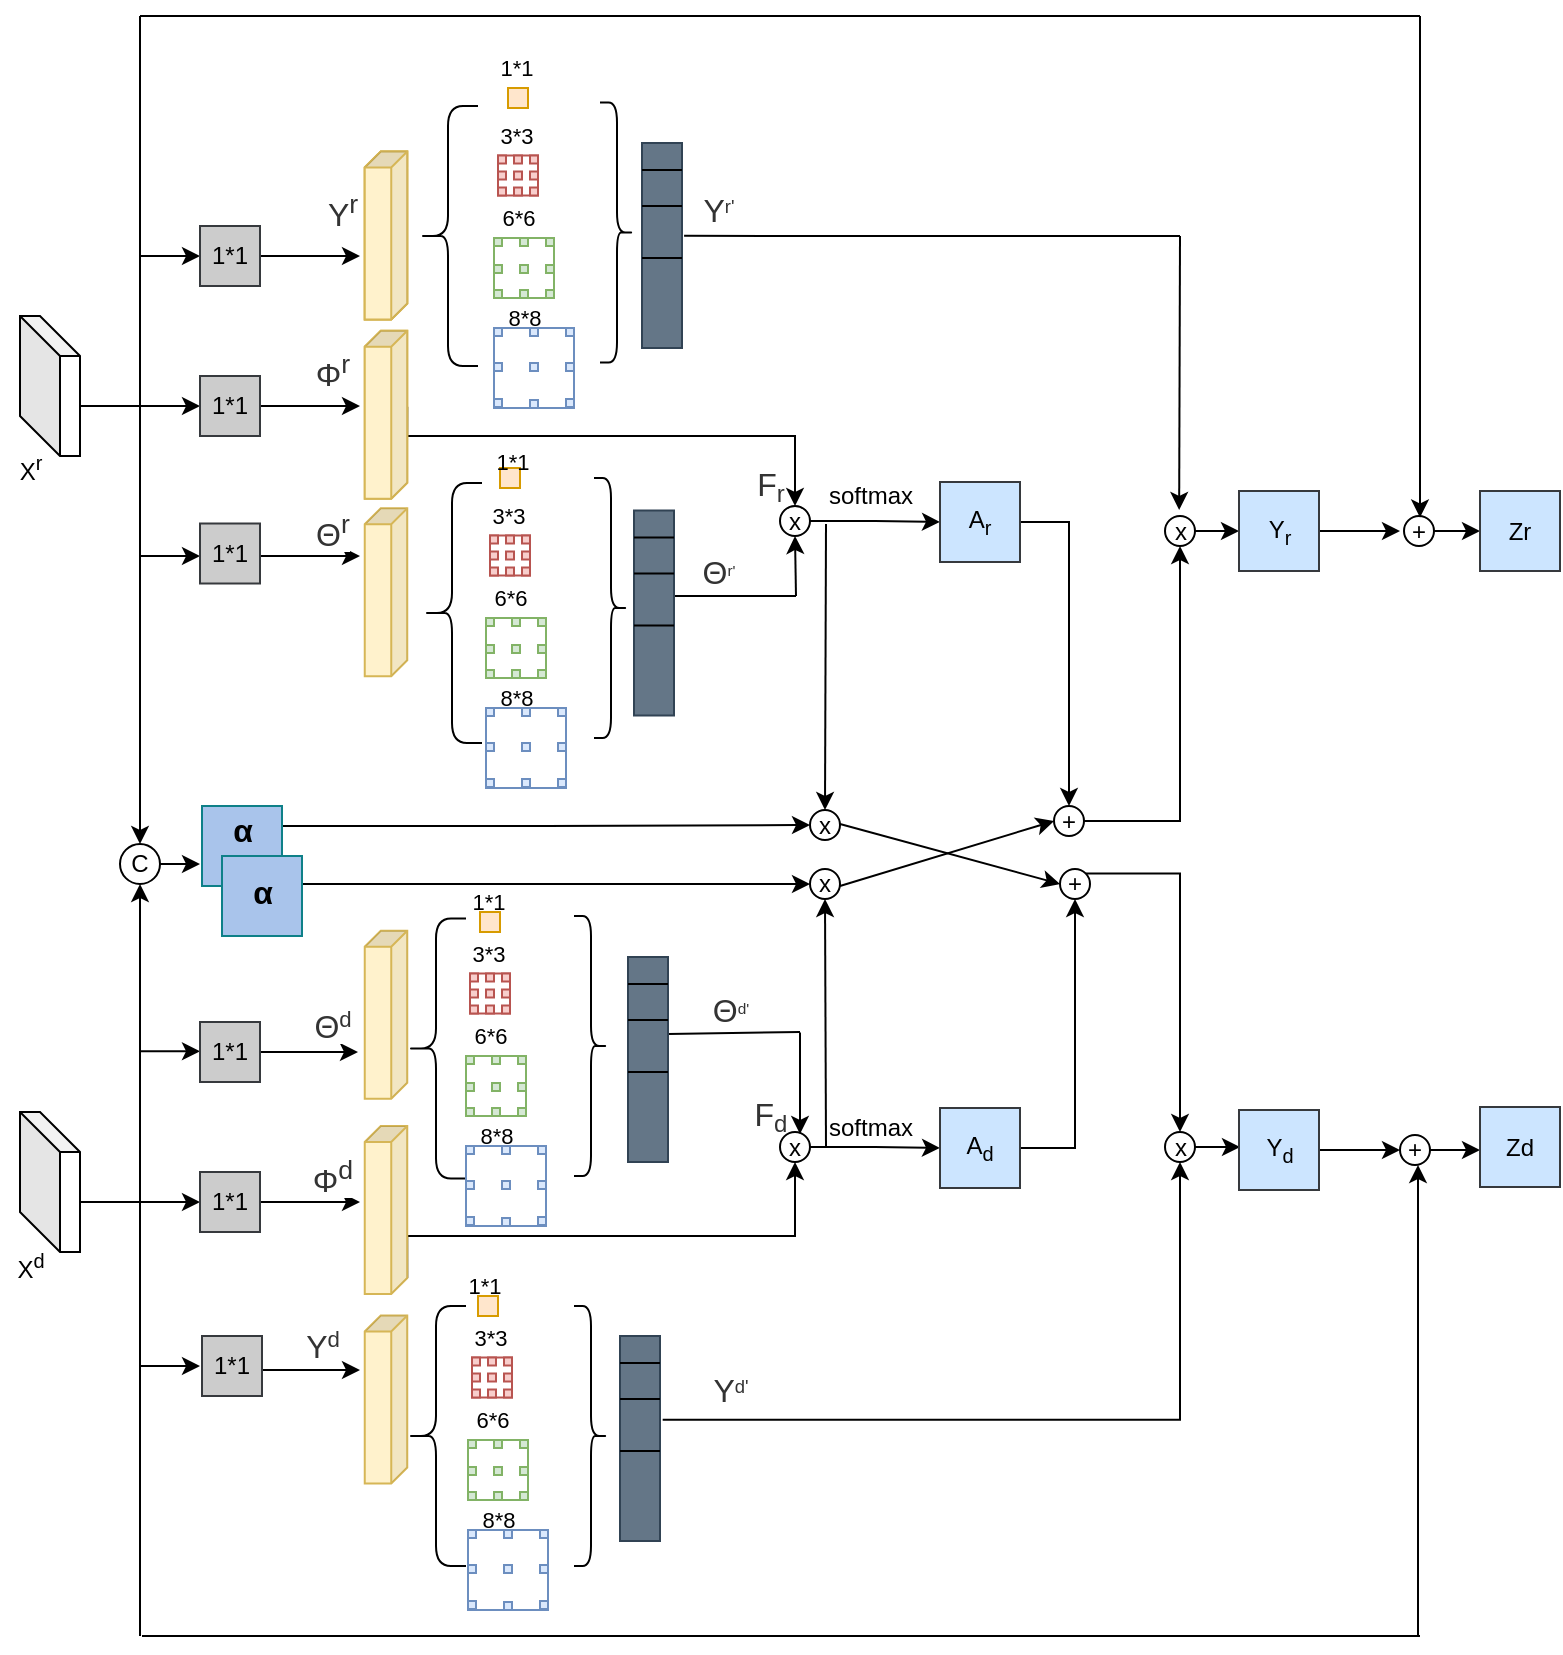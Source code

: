 <mxfile version="14.9.7" type="github">
  <diagram id="Hg29x2jKguc3GUBoEkOg" name="Page-1">
    <mxGraphModel dx="1803" dy="2369" grid="1" gridSize="10" guides="1" tooltips="1" connect="1" arrows="1" fold="1" page="1" pageScale="1" pageWidth="827" pageHeight="1169" math="0" shadow="0">
      <root>
        <mxCell id="0" />
        <mxCell id="1" parent="0" />
        <mxCell id="86h3Sp3e8O8lxsLSVH4I-10" style="edgeStyle=orthogonalEdgeStyle;rounded=0;orthogonalLoop=1;jettySize=auto;html=1;exitX=0;exitY=0;exitDx=30;exitDy=45;exitPerimeter=0;" parent="1" source="86h3Sp3e8O8lxsLSVH4I-1" edge="1">
          <mxGeometry relative="1" as="geometry">
            <mxPoint x="170" y="135" as="targetPoint" />
          </mxGeometry>
        </mxCell>
        <mxCell id="86h3Sp3e8O8lxsLSVH4I-1" value="" style="shape=cube;whiteSpace=wrap;html=1;boundedLbl=1;backgroundOutline=1;darkOpacity=0.05;darkOpacity2=0.1;" parent="1" vertex="1">
          <mxGeometry x="80" y="90" width="30" height="70" as="geometry" />
        </mxCell>
        <mxCell id="86h3Sp3e8O8lxsLSVH4I-9" style="edgeStyle=orthogonalEdgeStyle;rounded=0;orthogonalLoop=1;jettySize=auto;html=1;exitX=0;exitY=0;exitDx=30;exitDy=45;exitPerimeter=0;entryX=0;entryY=0.5;entryDx=0;entryDy=0;" parent="1" source="86h3Sp3e8O8lxsLSVH4I-2" edge="1">
          <mxGeometry relative="1" as="geometry">
            <mxPoint x="170" y="533.0" as="targetPoint" />
          </mxGeometry>
        </mxCell>
        <mxCell id="86h3Sp3e8O8lxsLSVH4I-2" value="" style="shape=cube;whiteSpace=wrap;html=1;boundedLbl=1;backgroundOutline=1;darkOpacity=0.05;darkOpacity2=0.1;" parent="1" vertex="1">
          <mxGeometry x="80" y="488" width="30" height="70" as="geometry" />
        </mxCell>
        <mxCell id="86h3Sp3e8O8lxsLSVH4I-12" value="" style="endArrow=classic;html=1;" parent="1" target="86h3Sp3e8O8lxsLSVH4I-20" edge="1">
          <mxGeometry width="50" height="50" relative="1" as="geometry">
            <mxPoint x="140" y="60" as="sourcePoint" />
            <mxPoint x="170" y="60" as="targetPoint" />
          </mxGeometry>
        </mxCell>
        <mxCell id="86h3Sp3e8O8lxsLSVH4I-13" value="" style="endArrow=classic;html=1;entryX=0;entryY=0.5;entryDx=0;entryDy=0;" parent="1" edge="1">
          <mxGeometry width="50" height="50" relative="1" as="geometry">
            <mxPoint x="140" y="615" as="sourcePoint" />
            <mxPoint x="170" y="615.0" as="targetPoint" />
          </mxGeometry>
        </mxCell>
        <mxCell id="86h3Sp3e8O8lxsLSVH4I-14" value="" style="endArrow=classic;html=1;entryX=0;entryY=0.5;entryDx=0;entryDy=0;" parent="1" edge="1">
          <mxGeometry width="50" height="50" relative="1" as="geometry">
            <mxPoint x="140" y="210" as="sourcePoint" />
            <mxPoint x="170" y="210.0" as="targetPoint" />
          </mxGeometry>
        </mxCell>
        <mxCell id="86h3Sp3e8O8lxsLSVH4I-15" value="" style="endArrow=classic;html=1;entryX=0;entryY=0.5;entryDx=0;entryDy=0;" parent="1" edge="1">
          <mxGeometry width="50" height="50" relative="1" as="geometry">
            <mxPoint x="140" y="457.66" as="sourcePoint" />
            <mxPoint x="170" y="457.66" as="targetPoint" />
          </mxGeometry>
        </mxCell>
        <mxCell id="86h3Sp3e8O8lxsLSVH4I-16" value="" style="endArrow=classic;html=1;entryX=0.5;entryY=0;entryDx=0;entryDy=0;" parent="1" target="86h3Sp3e8O8lxsLSVH4I-18" edge="1">
          <mxGeometry width="50" height="50" relative="1" as="geometry">
            <mxPoint x="140" y="-60" as="sourcePoint" />
            <mxPoint x="140" y="270" as="targetPoint" />
          </mxGeometry>
        </mxCell>
        <mxCell id="86h3Sp3e8O8lxsLSVH4I-17" value="" style="endArrow=classic;html=1;entryX=0.5;entryY=1;entryDx=0;entryDy=0;" parent="1" target="86h3Sp3e8O8lxsLSVH4I-18" edge="1">
          <mxGeometry width="50" height="50" relative="1" as="geometry">
            <mxPoint x="140" y="750" as="sourcePoint" />
            <mxPoint x="139.58" y="426" as="targetPoint" />
          </mxGeometry>
        </mxCell>
        <mxCell id="6AizW1ExCWK7U08VrBVz-80" style="edgeStyle=orthogonalEdgeStyle;rounded=0;orthogonalLoop=1;jettySize=auto;html=1;exitX=1;exitY=0.5;exitDx=0;exitDy=0;" parent="1" source="86h3Sp3e8O8lxsLSVH4I-18" edge="1">
          <mxGeometry relative="1" as="geometry">
            <mxPoint x="170" y="364" as="targetPoint" />
          </mxGeometry>
        </mxCell>
        <mxCell id="86h3Sp3e8O8lxsLSVH4I-18" value="C" style="ellipse;whiteSpace=wrap;html=1;aspect=fixed;" parent="1" vertex="1">
          <mxGeometry x="130" y="354" width="20" height="20" as="geometry" />
        </mxCell>
        <mxCell id="86h3Sp3e8O8lxsLSVH4I-67" style="edgeStyle=orthogonalEdgeStyle;rounded=0;orthogonalLoop=1;jettySize=auto;html=1;exitX=1;exitY=0.5;exitDx=0;exitDy=0;entryX=0;entryY=0.5;entryDx=0;entryDy=0;" parent="1" source="86h3Sp3e8O8lxsLSVH4I-19" target="86h3Sp3e8O8lxsLSVH4I-63" edge="1">
          <mxGeometry relative="1" as="geometry" />
        </mxCell>
        <mxCell id="86h3Sp3e8O8lxsLSVH4I-19" value="x" style="ellipse;whiteSpace=wrap;html=1;aspect=fixed;" parent="1" vertex="1">
          <mxGeometry x="460" y="185" width="15" height="15" as="geometry" />
        </mxCell>
        <mxCell id="86h3Sp3e8O8lxsLSVH4I-31" style="edgeStyle=orthogonalEdgeStyle;rounded=0;orthogonalLoop=1;jettySize=auto;html=1;exitX=1;exitY=0.5;exitDx=0;exitDy=0;entryX=0;entryY=0.5;entryDx=0;entryDy=0;" parent="1" source="86h3Sp3e8O8lxsLSVH4I-20" edge="1">
          <mxGeometry relative="1" as="geometry">
            <mxPoint x="250" y="60" as="targetPoint" />
          </mxGeometry>
        </mxCell>
        <mxCell id="86h3Sp3e8O8lxsLSVH4I-20" value="1*1" style="rounded=0;whiteSpace=wrap;html=1;strokeColor=#36393d;fillColor=#CCCCCC;" parent="1" vertex="1">
          <mxGeometry x="170" y="45" width="30" height="30" as="geometry" />
        </mxCell>
        <mxCell id="86h3Sp3e8O8lxsLSVH4I-39" style="edgeStyle=orthogonalEdgeStyle;rounded=0;orthogonalLoop=1;jettySize=auto;html=1;entryX=0;entryY=0.5;entryDx=0;entryDy=0;" parent="1" edge="1">
          <mxGeometry relative="1" as="geometry">
            <mxPoint x="200" y="135" as="sourcePoint" />
            <mxPoint x="250" y="135" as="targetPoint" />
          </mxGeometry>
        </mxCell>
        <mxCell id="86h3Sp3e8O8lxsLSVH4I-38" style="edgeStyle=orthogonalEdgeStyle;rounded=0;orthogonalLoop=1;jettySize=auto;html=1;entryX=0;entryY=0.5;entryDx=0;entryDy=0;" parent="1" edge="1">
          <mxGeometry relative="1" as="geometry">
            <mxPoint x="200" y="210" as="sourcePoint" />
            <mxPoint x="250" y="210" as="targetPoint" />
          </mxGeometry>
        </mxCell>
        <mxCell id="86h3Sp3e8O8lxsLSVH4I-53" style="edgeStyle=orthogonalEdgeStyle;rounded=0;orthogonalLoop=1;jettySize=auto;html=1;entryX=0;entryY=0.5;entryDx=0;entryDy=0;" parent="1" edge="1">
          <mxGeometry relative="1" as="geometry">
            <mxPoint x="200" y="458" as="sourcePoint" />
            <mxPoint x="249" y="458" as="targetPoint" />
          </mxGeometry>
        </mxCell>
        <mxCell id="86h3Sp3e8O8lxsLSVH4I-54" style="edgeStyle=orthogonalEdgeStyle;rounded=0;orthogonalLoop=1;jettySize=auto;html=1;entryX=0;entryY=0.5;entryDx=0;entryDy=0;" parent="1" edge="1">
          <mxGeometry relative="1" as="geometry">
            <mxPoint x="200" y="533" as="sourcePoint" />
            <mxPoint x="250" y="533" as="targetPoint" />
          </mxGeometry>
        </mxCell>
        <mxCell id="86h3Sp3e8O8lxsLSVH4I-55" style="edgeStyle=orthogonalEdgeStyle;rounded=0;orthogonalLoop=1;jettySize=auto;html=1;entryX=0;entryY=0.5;entryDx=0;entryDy=0;" parent="1" edge="1">
          <mxGeometry relative="1" as="geometry">
            <mxPoint x="200" y="617" as="sourcePoint" />
            <mxPoint x="250" y="617" as="targetPoint" />
          </mxGeometry>
        </mxCell>
        <mxCell id="86h3Sp3e8O8lxsLSVH4I-103" style="edgeStyle=orthogonalEdgeStyle;rounded=0;orthogonalLoop=1;jettySize=auto;html=1;entryX=0.5;entryY=1;entryDx=0;entryDy=0;exitX=1.067;exitY=0.409;exitDx=0;exitDy=0;exitPerimeter=0;" parent="1" source="6AizW1ExCWK7U08VrBVz-213" target="86h3Sp3e8O8lxsLSVH4I-102" edge="1">
          <mxGeometry relative="1" as="geometry">
            <mxPoint x="490" y="629" as="sourcePoint" />
          </mxGeometry>
        </mxCell>
        <mxCell id="86h3Sp3e8O8lxsLSVH4I-68" style="edgeStyle=orthogonalEdgeStyle;rounded=0;orthogonalLoop=1;jettySize=auto;html=1;exitX=1;exitY=0.5;exitDx=0;exitDy=0;entryX=0;entryY=0.5;entryDx=0;entryDy=0;" parent="1" source="86h3Sp3e8O8lxsLSVH4I-56" target="86h3Sp3e8O8lxsLSVH4I-65" edge="1">
          <mxGeometry relative="1" as="geometry" />
        </mxCell>
        <mxCell id="86h3Sp3e8O8lxsLSVH4I-56" value="x" style="ellipse;whiteSpace=wrap;html=1;aspect=fixed;" parent="1" vertex="1">
          <mxGeometry x="460" y="498" width="15" height="15" as="geometry" />
        </mxCell>
        <mxCell id="86h3Sp3e8O8lxsLSVH4I-62" value="softmax" style="text;html=1;resizable=0;autosize=1;align=center;verticalAlign=middle;points=[];fillColor=none;strokeColor=none;rounded=0;" parent="1" vertex="1">
          <mxGeometry x="475" y="170" width="60" height="20" as="geometry" />
        </mxCell>
        <mxCell id="86h3Sp3e8O8lxsLSVH4I-96" style="edgeStyle=orthogonalEdgeStyle;rounded=0;orthogonalLoop=1;jettySize=auto;html=1;exitX=1;exitY=0.5;exitDx=0;exitDy=0;entryX=0.5;entryY=0;entryDx=0;entryDy=0;" parent="1" source="86h3Sp3e8O8lxsLSVH4I-63" target="86h3Sp3e8O8lxsLSVH4I-91" edge="1">
          <mxGeometry relative="1" as="geometry" />
        </mxCell>
        <mxCell id="86h3Sp3e8O8lxsLSVH4I-63" value="Ar" style="whiteSpace=wrap;html=1;aspect=fixed;fillColor=#eeeeee;strokeColor=#36393d;" parent="1" vertex="1">
          <mxGeometry x="540" y="173" width="40" height="40" as="geometry" />
        </mxCell>
        <mxCell id="6AizW1ExCWK7U08VrBVz-78" style="edgeStyle=orthogonalEdgeStyle;rounded=0;orthogonalLoop=1;jettySize=auto;html=1;exitX=1;exitY=0.5;exitDx=0;exitDy=0;entryX=0.5;entryY=1;entryDx=0;entryDy=0;" parent="1" source="86h3Sp3e8O8lxsLSVH4I-65" target="86h3Sp3e8O8lxsLSVH4I-97" edge="1">
          <mxGeometry relative="1" as="geometry" />
        </mxCell>
        <mxCell id="86h3Sp3e8O8lxsLSVH4I-65" value="Ad" style="whiteSpace=wrap;html=1;aspect=fixed;fillColor=#eeeeee;strokeColor=#36393d;" parent="1" vertex="1">
          <mxGeometry x="540" y="486" width="40" height="40" as="geometry" />
        </mxCell>
        <mxCell id="86h3Sp3e8O8lxsLSVH4I-66" value="softmax" style="text;html=1;resizable=0;autosize=1;align=center;verticalAlign=middle;points=[];fillColor=none;strokeColor=none;rounded=0;" parent="1" vertex="1">
          <mxGeometry x="475" y="486" width="60" height="20" as="geometry" />
        </mxCell>
        <mxCell id="86h3Sp3e8O8lxsLSVH4I-88" style="edgeStyle=orthogonalEdgeStyle;rounded=0;orthogonalLoop=1;jettySize=auto;html=1;exitX=1;exitY=0.25;exitDx=0;exitDy=0;entryX=0;entryY=0.5;entryDx=0;entryDy=0;" parent="1" source="86h3Sp3e8O8lxsLSVH4I-69" target="86h3Sp3e8O8lxsLSVH4I-84" edge="1">
          <mxGeometry relative="1" as="geometry">
            <mxPoint x="370" y="344.833" as="targetPoint" />
          </mxGeometry>
        </mxCell>
        <mxCell id="86h3Sp3e8O8lxsLSVH4I-69" value="" style="whiteSpace=wrap;html=1;aspect=fixed;strokeColor=#0e8088;fillColor=#A9C4EB;" parent="1" vertex="1">
          <mxGeometry x="171" y="335" width="40" height="40" as="geometry" />
        </mxCell>
        <mxCell id="86h3Sp3e8O8lxsLSVH4I-79" style="edgeStyle=orthogonalEdgeStyle;rounded=0;orthogonalLoop=1;jettySize=auto;html=1;exitX=1;exitY=0.5;exitDx=0;exitDy=0;" parent="1" source="86h3Sp3e8O8lxsLSVH4I-71" target="86h3Sp3e8O8lxsLSVH4I-72" edge="1">
          <mxGeometry relative="1" as="geometry">
            <Array as="points">
              <mxPoint x="221" y="374" />
            </Array>
          </mxGeometry>
        </mxCell>
        <mxCell id="86h3Sp3e8O8lxsLSVH4I-71" value="" style="whiteSpace=wrap;html=1;aspect=fixed;strokeColor=#0e8088;fillColor=#A9C4EB;" parent="1" vertex="1">
          <mxGeometry x="181" y="360" width="40" height="40" as="geometry" />
        </mxCell>
        <mxCell id="86h3Sp3e8O8lxsLSVH4I-72" value="x" style="ellipse;whiteSpace=wrap;html=1;aspect=fixed;" parent="1" vertex="1">
          <mxGeometry x="475" y="366.5" width="15" height="15" as="geometry" />
        </mxCell>
        <mxCell id="86h3Sp3e8O8lxsLSVH4I-122" style="edgeStyle=orthogonalEdgeStyle;rounded=0;orthogonalLoop=1;jettySize=auto;html=1;exitX=1;exitY=0.5;exitDx=0;exitDy=0;entryX=0;entryY=0.5;entryDx=0;entryDy=0;" parent="1" source="86h3Sp3e8O8lxsLSVH4I-76" target="86h3Sp3e8O8lxsLSVH4I-121" edge="1">
          <mxGeometry relative="1" as="geometry" />
        </mxCell>
        <mxCell id="86h3Sp3e8O8lxsLSVH4I-76" value="x" style="ellipse;whiteSpace=wrap;html=1;aspect=fixed;" parent="1" vertex="1">
          <mxGeometry x="652.5" y="190" width="15" height="15" as="geometry" />
        </mxCell>
        <mxCell id="86h3Sp3e8O8lxsLSVH4I-84" value="x" style="ellipse;whiteSpace=wrap;html=1;aspect=fixed;" parent="1" vertex="1">
          <mxGeometry x="475" y="337" width="15" height="15" as="geometry" />
        </mxCell>
        <mxCell id="86h3Sp3e8O8lxsLSVH4I-101" style="edgeStyle=orthogonalEdgeStyle;rounded=0;orthogonalLoop=1;jettySize=auto;html=1;exitX=1;exitY=0.5;exitDx=0;exitDy=0;entryX=0.5;entryY=1;entryDx=0;entryDy=0;" parent="1" source="86h3Sp3e8O8lxsLSVH4I-91" target="86h3Sp3e8O8lxsLSVH4I-76" edge="1">
          <mxGeometry relative="1" as="geometry" />
        </mxCell>
        <mxCell id="86h3Sp3e8O8lxsLSVH4I-91" value="+" style="ellipse;whiteSpace=wrap;html=1;aspect=fixed;" parent="1" vertex="1">
          <mxGeometry x="597" y="335" width="15" height="15" as="geometry" />
        </mxCell>
        <mxCell id="86h3Sp3e8O8lxsLSVH4I-94" value="" style="endArrow=classic;html=1;entryX=0.5;entryY=0;entryDx=0;entryDy=0;" parent="1" target="86h3Sp3e8O8lxsLSVH4I-84" edge="1">
          <mxGeometry width="50" height="50" relative="1" as="geometry">
            <mxPoint x="483" y="194" as="sourcePoint" />
            <mxPoint x="460" y="240" as="targetPoint" />
          </mxGeometry>
        </mxCell>
        <mxCell id="6AizW1ExCWK7U08VrBVz-79" style="edgeStyle=orthogonalEdgeStyle;rounded=0;orthogonalLoop=1;jettySize=auto;html=1;exitX=1;exitY=0;exitDx=0;exitDy=0;entryX=0.5;entryY=0;entryDx=0;entryDy=0;" parent="1" source="86h3Sp3e8O8lxsLSVH4I-97" target="86h3Sp3e8O8lxsLSVH4I-102" edge="1">
          <mxGeometry relative="1" as="geometry" />
        </mxCell>
        <mxCell id="86h3Sp3e8O8lxsLSVH4I-97" value="+" style="ellipse;whiteSpace=wrap;html=1;aspect=fixed;" parent="1" vertex="1">
          <mxGeometry x="600" y="366.5" width="15" height="15" as="geometry" />
        </mxCell>
        <mxCell id="86h3Sp3e8O8lxsLSVH4I-99" value="" style="endArrow=classic;html=1;entryX=0;entryY=0.5;entryDx=0;entryDy=0;" parent="1" target="86h3Sp3e8O8lxsLSVH4I-91" edge="1">
          <mxGeometry width="50" height="50" relative="1" as="geometry">
            <mxPoint x="490" y="375" as="sourcePoint" />
            <mxPoint x="540" y="325" as="targetPoint" />
          </mxGeometry>
        </mxCell>
        <mxCell id="86h3Sp3e8O8lxsLSVH4I-100" value="" style="endArrow=classic;html=1;entryX=0;entryY=0.5;entryDx=0;entryDy=0;" parent="1" target="86h3Sp3e8O8lxsLSVH4I-97" edge="1">
          <mxGeometry width="50" height="50" relative="1" as="geometry">
            <mxPoint x="490" y="344" as="sourcePoint" />
            <mxPoint x="540" y="294" as="targetPoint" />
          </mxGeometry>
        </mxCell>
        <mxCell id="86h3Sp3e8O8lxsLSVH4I-118" style="edgeStyle=orthogonalEdgeStyle;rounded=0;orthogonalLoop=1;jettySize=auto;html=1;exitX=1;exitY=0.5;exitDx=0;exitDy=0;" parent="1" source="86h3Sp3e8O8lxsLSVH4I-102" edge="1">
          <mxGeometry relative="1" as="geometry">
            <mxPoint x="690" y="506" as="targetPoint" />
          </mxGeometry>
        </mxCell>
        <mxCell id="86h3Sp3e8O8lxsLSVH4I-102" value="x" style="ellipse;whiteSpace=wrap;html=1;aspect=fixed;" parent="1" vertex="1">
          <mxGeometry x="652.5" y="498" width="15" height="15" as="geometry" />
        </mxCell>
        <mxCell id="86h3Sp3e8O8lxsLSVH4I-107" value="" style="endArrow=none;html=1;" parent="1" edge="1">
          <mxGeometry width="50" height="50" relative="1" as="geometry">
            <mxPoint x="140" y="-60" as="sourcePoint" />
            <mxPoint x="780" y="-60" as="targetPoint" />
          </mxGeometry>
        </mxCell>
        <mxCell id="86h3Sp3e8O8lxsLSVH4I-125" style="edgeStyle=orthogonalEdgeStyle;rounded=0;orthogonalLoop=1;jettySize=auto;html=1;exitX=1;exitY=0.5;exitDx=0;exitDy=0;" parent="1" source="86h3Sp3e8O8lxsLSVH4I-108" edge="1">
          <mxGeometry relative="1" as="geometry">
            <mxPoint x="810" y="197.5" as="targetPoint" />
          </mxGeometry>
        </mxCell>
        <mxCell id="86h3Sp3e8O8lxsLSVH4I-108" value="+" style="ellipse;whiteSpace=wrap;html=1;aspect=fixed;" parent="1" vertex="1">
          <mxGeometry x="772" y="190" width="15" height="15" as="geometry" />
        </mxCell>
        <mxCell id="86h3Sp3e8O8lxsLSVH4I-109" value="" style="endArrow=classic;html=1;entryX=0.5;entryY=0;entryDx=0;entryDy=0;" parent="1" edge="1">
          <mxGeometry width="50" height="50" relative="1" as="geometry">
            <mxPoint x="780" y="-60" as="sourcePoint" />
            <mxPoint x="780" y="190.75" as="targetPoint" />
          </mxGeometry>
        </mxCell>
        <mxCell id="86h3Sp3e8O8lxsLSVH4I-127" style="edgeStyle=orthogonalEdgeStyle;rounded=0;orthogonalLoop=1;jettySize=auto;html=1;exitX=1;exitY=0.5;exitDx=0;exitDy=0;" parent="1" source="86h3Sp3e8O8lxsLSVH4I-111" edge="1">
          <mxGeometry relative="1" as="geometry">
            <mxPoint x="810" y="507.167" as="targetPoint" />
          </mxGeometry>
        </mxCell>
        <mxCell id="86h3Sp3e8O8lxsLSVH4I-111" value="+" style="ellipse;whiteSpace=wrap;html=1;aspect=fixed;" parent="1" vertex="1">
          <mxGeometry x="770" y="499.5" width="15" height="15" as="geometry" />
        </mxCell>
        <mxCell id="86h3Sp3e8O8lxsLSVH4I-114" value="" style="endArrow=none;html=1;" parent="1" edge="1">
          <mxGeometry width="50" height="50" relative="1" as="geometry">
            <mxPoint x="141" y="750" as="sourcePoint" />
            <mxPoint x="780" y="750" as="targetPoint" />
          </mxGeometry>
        </mxCell>
        <mxCell id="86h3Sp3e8O8lxsLSVH4I-120" style="edgeStyle=orthogonalEdgeStyle;rounded=0;orthogonalLoop=1;jettySize=auto;html=1;exitX=1;exitY=0.5;exitDx=0;exitDy=0;entryX=0;entryY=0.5;entryDx=0;entryDy=0;" parent="1" source="86h3Sp3e8O8lxsLSVH4I-116" target="86h3Sp3e8O8lxsLSVH4I-111" edge="1">
          <mxGeometry relative="1" as="geometry" />
        </mxCell>
        <mxCell id="86h3Sp3e8O8lxsLSVH4I-116" value="" style="whiteSpace=wrap;html=1;aspect=fixed;fillColor=#eeeeee;strokeColor=#36393d;" parent="1" vertex="1">
          <mxGeometry x="689.5" y="487" width="40" height="40" as="geometry" />
        </mxCell>
        <mxCell id="86h3Sp3e8O8lxsLSVH4I-119" value="" style="endArrow=classic;html=1;entryX=0.5;entryY=1;entryDx=0;entryDy=0;" parent="1" edge="1">
          <mxGeometry width="50" height="50" relative="1" as="geometry">
            <mxPoint x="779" y="750" as="sourcePoint" />
            <mxPoint x="779" y="514.5" as="targetPoint" />
          </mxGeometry>
        </mxCell>
        <mxCell id="86h3Sp3e8O8lxsLSVH4I-124" style="edgeStyle=orthogonalEdgeStyle;rounded=0;orthogonalLoop=1;jettySize=auto;html=1;exitX=1;exitY=0.5;exitDx=0;exitDy=0;" parent="1" source="86h3Sp3e8O8lxsLSVH4I-121" edge="1">
          <mxGeometry relative="1" as="geometry">
            <mxPoint x="770" y="197.5" as="targetPoint" />
          </mxGeometry>
        </mxCell>
        <mxCell id="86h3Sp3e8O8lxsLSVH4I-121" value="" style="whiteSpace=wrap;html=1;aspect=fixed;fillColor=#eeeeee;strokeColor=#36393d;" parent="1" vertex="1">
          <mxGeometry x="689.5" y="177.5" width="40" height="40" as="geometry" />
        </mxCell>
        <mxCell id="86h3Sp3e8O8lxsLSVH4I-128" value="Zr" style="whiteSpace=wrap;html=1;aspect=fixed;fillColor=#cce5ff;strokeColor=#36393d;" parent="1" vertex="1">
          <mxGeometry x="810" y="177.5" width="40" height="40" as="geometry" />
        </mxCell>
        <mxCell id="86h3Sp3e8O8lxsLSVH4I-129" value="" style="whiteSpace=wrap;html=1;aspect=fixed;" parent="1" vertex="1">
          <mxGeometry x="810" y="485.5" width="40" height="40" as="geometry" />
        </mxCell>
        <mxCell id="6AizW1ExCWK7U08VrBVz-1" value="" style="shape=curlyBracket;whiteSpace=wrap;html=1;rounded=1;" parent="1" vertex="1">
          <mxGeometry x="279" y="-15" width="30" height="130" as="geometry" />
        </mxCell>
        <mxCell id="6AizW1ExCWK7U08VrBVz-3" value="" style="whiteSpace=wrap;html=1;aspect=fixed;fillColor=#ffe6cc;strokeColor=#d79b00;" parent="1" vertex="1">
          <mxGeometry x="324" y="-24" width="10" height="10" as="geometry" />
        </mxCell>
        <mxCell id="6AizW1ExCWK7U08VrBVz-4" value="" style="whiteSpace=wrap;html=1;aspect=fixed;strokeColor=#b85450;fillColor=none;" parent="1" vertex="1">
          <mxGeometry x="319" y="9.75" width="20" height="20" as="geometry" />
        </mxCell>
        <mxCell id="6AizW1ExCWK7U08VrBVz-5" value="" style="whiteSpace=wrap;html=1;aspect=fixed;strokeColor=#82b366;fillColor=none;" parent="1" vertex="1">
          <mxGeometry x="317" y="51" width="30" height="30" as="geometry" />
        </mxCell>
        <mxCell id="6AizW1ExCWK7U08VrBVz-6" value="" style="whiteSpace=wrap;html=1;aspect=fixed;strokeColor=#6c8ebf;fillColor=none;" parent="1" vertex="1">
          <mxGeometry x="317" y="96" width="40" height="40" as="geometry" />
        </mxCell>
        <mxCell id="6AizW1ExCWK7U08VrBVz-7" value="" style="shape=curlyBracket;whiteSpace=wrap;html=1;rounded=1;flipH=1;" parent="1" vertex="1">
          <mxGeometry x="370" y="-16.75" width="17" height="130" as="geometry" />
        </mxCell>
        <mxCell id="6AizW1ExCWK7U08VrBVz-8" value="" style="verticalLabelPosition=bottom;verticalAlign=top;html=1;shape=mxgraph.basic.rect;fillColor2=none;strokeWidth=1;size=20;indent=5;fillColor=#647687;fontColor=#ffffff;strokeColor=#314354;" parent="1" vertex="1">
          <mxGeometry x="391" y="3.5" width="20" height="102.5" as="geometry" />
        </mxCell>
        <mxCell id="6AizW1ExCWK7U08VrBVz-9" value="" style="endArrow=none;html=1;fillColor=#f5f5f5;" parent="1" edge="1">
          <mxGeometry width="50" height="50" relative="1" as="geometry">
            <mxPoint x="391" y="17" as="sourcePoint" />
            <mxPoint x="411" y="17" as="targetPoint" />
          </mxGeometry>
        </mxCell>
        <mxCell id="6AizW1ExCWK7U08VrBVz-10" value="" style="endArrow=none;html=1;" parent="1" edge="1">
          <mxGeometry width="50" height="50" relative="1" as="geometry">
            <mxPoint x="391" y="35" as="sourcePoint" />
            <mxPoint x="411" y="35" as="targetPoint" />
          </mxGeometry>
        </mxCell>
        <mxCell id="6AizW1ExCWK7U08VrBVz-11" value="" style="endArrow=none;html=1;" parent="1" edge="1">
          <mxGeometry width="50" height="50" relative="1" as="geometry">
            <mxPoint x="391" y="61" as="sourcePoint" />
            <mxPoint x="411" y="61" as="targetPoint" />
          </mxGeometry>
        </mxCell>
        <mxCell id="6AizW1ExCWK7U08VrBVz-12" value="" style="endArrow=none;html=1;exitX=1.052;exitY=0.453;exitDx=0;exitDy=0;exitPerimeter=0;" parent="1" source="6AizW1ExCWK7U08VrBVz-8" edge="1">
          <mxGeometry width="50" height="50" relative="1" as="geometry">
            <mxPoint x="450" y="65" as="sourcePoint" />
            <mxPoint x="660" y="50" as="targetPoint" />
          </mxGeometry>
        </mxCell>
        <mxCell id="6AizW1ExCWK7U08VrBVz-13" value="" style="endArrow=classic;html=1;" parent="1" edge="1">
          <mxGeometry width="50" height="50" relative="1" as="geometry">
            <mxPoint x="660" y="50" as="sourcePoint" />
            <mxPoint x="659.58" y="187" as="targetPoint" />
          </mxGeometry>
        </mxCell>
        <mxCell id="6AizW1ExCWK7U08VrBVz-25" value="" style="endArrow=none;html=1;" parent="1" edge="1">
          <mxGeometry width="50" height="50" relative="1" as="geometry">
            <mxPoint x="397" y="230" as="sourcePoint" />
            <mxPoint x="468" y="230" as="targetPoint" />
          </mxGeometry>
        </mxCell>
        <mxCell id="6AizW1ExCWK7U08VrBVz-26" value="" style="endArrow=classic;html=1;entryX=0.5;entryY=1;entryDx=0;entryDy=0;" parent="1" target="86h3Sp3e8O8lxsLSVH4I-19" edge="1">
          <mxGeometry width="50" height="50" relative="1" as="geometry">
            <mxPoint x="468" y="230" as="sourcePoint" />
            <mxPoint x="520" y="180" as="targetPoint" />
          </mxGeometry>
        </mxCell>
        <mxCell id="6AizW1ExCWK7U08VrBVz-75" value="" style="endArrow=none;html=1;exitX=1;exitY=0.376;exitDx=0;exitDy=0;exitPerimeter=0;" parent="1" source="6AizW1ExCWK7U08VrBVz-174" edge="1">
          <mxGeometry width="50" height="50" relative="1" as="geometry">
            <mxPoint x="430" y="448.25" as="sourcePoint" />
            <mxPoint x="470" y="448" as="targetPoint" />
          </mxGeometry>
        </mxCell>
        <mxCell id="6AizW1ExCWK7U08VrBVz-76" value="" style="endArrow=classic;html=1;" parent="1" edge="1">
          <mxGeometry width="50" height="50" relative="1" as="geometry">
            <mxPoint x="470" y="448.25" as="sourcePoint" />
            <mxPoint x="470" y="499" as="targetPoint" />
          </mxGeometry>
        </mxCell>
        <mxCell id="6AizW1ExCWK7U08VrBVz-77" value="" style="endArrow=classic;html=1;entryX=0.5;entryY=1;entryDx=0;entryDy=0;" parent="1" target="86h3Sp3e8O8lxsLSVH4I-72" edge="1">
          <mxGeometry width="50" height="50" relative="1" as="geometry">
            <mxPoint x="483" y="506" as="sourcePoint" />
            <mxPoint x="483" y="390" as="targetPoint" />
          </mxGeometry>
        </mxCell>
        <mxCell id="6AizW1ExCWK7U08VrBVz-83" value="&lt;span style=&quot;font-size: 16px ; background-color: rgb(169 , 196 , 235)&quot;&gt;&lt;b&gt;α&lt;/b&gt;&lt;/span&gt;" style="text;html=1;resizable=0;autosize=1;align=center;verticalAlign=middle;points=[];strokeColor=none;rounded=0;fillColor=#A9C4EB;" parent="1" vertex="1">
          <mxGeometry x="186" y="368" width="30" height="20" as="geometry" />
        </mxCell>
        <mxCell id="6AizW1ExCWK7U08VrBVz-89" value="" style="whiteSpace=wrap;html=1;aspect=fixed;fillColor=#f8cecc;strokeColor=#b85450;" parent="1" vertex="1">
          <mxGeometry x="335" y="9.75" width="4" height="4" as="geometry" />
        </mxCell>
        <mxCell id="6AizW1ExCWK7U08VrBVz-92" value="" style="whiteSpace=wrap;html=1;aspect=fixed;fillColor=#f8cecc;strokeColor=#b85450;" parent="1" vertex="1">
          <mxGeometry x="319" y="9.75" width="4" height="4" as="geometry" />
        </mxCell>
        <mxCell id="6AizW1ExCWK7U08VrBVz-93" value="" style="whiteSpace=wrap;html=1;aspect=fixed;fillColor=#f8cecc;strokeColor=#b85450;" parent="1" vertex="1">
          <mxGeometry x="319" y="25.75" width="4" height="4" as="geometry" />
        </mxCell>
        <mxCell id="6AizW1ExCWK7U08VrBVz-94" value="" style="whiteSpace=wrap;html=1;aspect=fixed;fillColor=#f8cecc;strokeColor=#b85450;" parent="1" vertex="1">
          <mxGeometry x="335" y="25.75" width="4" height="4" as="geometry" />
        </mxCell>
        <mxCell id="6AizW1ExCWK7U08VrBVz-95" value="" style="whiteSpace=wrap;html=1;aspect=fixed;fillColor=#f8cecc;strokeColor=#b85450;" parent="1" vertex="1">
          <mxGeometry x="335" y="17.75" width="4" height="4" as="geometry" />
        </mxCell>
        <mxCell id="6AizW1ExCWK7U08VrBVz-96" value="" style="whiteSpace=wrap;html=1;aspect=fixed;fillColor=#f8cecc;strokeColor=#b85450;" parent="1" vertex="1">
          <mxGeometry x="319" y="17.75" width="4" height="4" as="geometry" />
        </mxCell>
        <mxCell id="6AizW1ExCWK7U08VrBVz-97" value="" style="whiteSpace=wrap;html=1;aspect=fixed;fillColor=#f8cecc;strokeColor=#b85450;" parent="1" vertex="1">
          <mxGeometry x="327" y="9.75" width="4" height="4" as="geometry" />
        </mxCell>
        <mxCell id="6AizW1ExCWK7U08VrBVz-98" value="" style="whiteSpace=wrap;html=1;aspect=fixed;fillColor=#f8cecc;strokeColor=#b85450;" parent="1" vertex="1">
          <mxGeometry x="327" y="25.75" width="4" height="4" as="geometry" />
        </mxCell>
        <mxCell id="6AizW1ExCWK7U08VrBVz-99" value="" style="whiteSpace=wrap;html=1;aspect=fixed;fillColor=#f8cecc;strokeColor=#b85450;" parent="1" vertex="1">
          <mxGeometry x="327" y="17.75" width="4" height="4" as="geometry" />
        </mxCell>
        <mxCell id="6AizW1ExCWK7U08VrBVz-143" value="" style="whiteSpace=wrap;html=1;aspect=fixed;fillColor=#d5e8d4;strokeColor=#82b366;" parent="1" vertex="1">
          <mxGeometry x="317" y="51" width="4" height="4" as="geometry" />
        </mxCell>
        <mxCell id="6AizW1ExCWK7U08VrBVz-144" value="" style="whiteSpace=wrap;html=1;aspect=fixed;fillColor=#d5e8d4;strokeColor=#82b366;" parent="1" vertex="1">
          <mxGeometry x="330" y="51" width="4" height="4" as="geometry" />
        </mxCell>
        <mxCell id="6AizW1ExCWK7U08VrBVz-145" value="" style="whiteSpace=wrap;html=1;aspect=fixed;fillColor=#d5e8d4;strokeColor=#82b366;" parent="1" vertex="1">
          <mxGeometry x="343" y="51" width="4" height="4" as="geometry" />
        </mxCell>
        <mxCell id="6AizW1ExCWK7U08VrBVz-146" value="" style="whiteSpace=wrap;html=1;aspect=fixed;fillColor=#d5e8d4;strokeColor=#82b366;" parent="1" vertex="1">
          <mxGeometry x="317" y="77" width="4" height="4" as="geometry" />
        </mxCell>
        <mxCell id="6AizW1ExCWK7U08VrBVz-147" value="" style="whiteSpace=wrap;html=1;aspect=fixed;fillColor=#d5e8d4;strokeColor=#82b366;" parent="1" vertex="1">
          <mxGeometry x="330" y="77" width="4" height="4" as="geometry" />
        </mxCell>
        <mxCell id="6AizW1ExCWK7U08VrBVz-148" value="" style="whiteSpace=wrap;html=1;aspect=fixed;fillColor=#d5e8d4;strokeColor=#82b366;" parent="1" vertex="1">
          <mxGeometry x="343" y="77" width="4" height="4" as="geometry" />
        </mxCell>
        <mxCell id="6AizW1ExCWK7U08VrBVz-150" value="" style="whiteSpace=wrap;html=1;aspect=fixed;fillColor=#d5e8d4;strokeColor=#82b366;" parent="1" vertex="1">
          <mxGeometry x="317" y="64.5" width="4" height="4" as="geometry" />
        </mxCell>
        <mxCell id="6AizW1ExCWK7U08VrBVz-151" value="" style="whiteSpace=wrap;html=1;aspect=fixed;fillColor=#d5e8d4;strokeColor=#82b366;" parent="1" vertex="1">
          <mxGeometry x="330" y="64.5" width="4" height="4" as="geometry" />
        </mxCell>
        <mxCell id="6AizW1ExCWK7U08VrBVz-152" value="" style="whiteSpace=wrap;html=1;aspect=fixed;fillColor=#d5e8d4;strokeColor=#82b366;" parent="1" vertex="1">
          <mxGeometry x="343" y="64.5" width="4" height="4" as="geometry" />
        </mxCell>
        <mxCell id="6AizW1ExCWK7U08VrBVz-153" value="" style="whiteSpace=wrap;html=1;aspect=fixed;fillColor=#dae8fc;strokeColor=#6c8ebf;" parent="1" vertex="1">
          <mxGeometry x="317" y="96" width="4" height="4" as="geometry" />
        </mxCell>
        <mxCell id="6AizW1ExCWK7U08VrBVz-154" value="" style="whiteSpace=wrap;html=1;aspect=fixed;fillColor=#dae8fc;strokeColor=#6c8ebf;" parent="1" vertex="1">
          <mxGeometry x="335" y="96" width="4" height="4" as="geometry" />
        </mxCell>
        <mxCell id="6AizW1ExCWK7U08VrBVz-155" value="" style="whiteSpace=wrap;html=1;aspect=fixed;fillColor=#dae8fc;strokeColor=#6c8ebf;" parent="1" vertex="1">
          <mxGeometry x="353" y="96" width="4" height="4" as="geometry" />
        </mxCell>
        <mxCell id="6AizW1ExCWK7U08VrBVz-156" value="" style="whiteSpace=wrap;html=1;aspect=fixed;fillColor=#dae8fc;strokeColor=#6c8ebf;" parent="1" vertex="1">
          <mxGeometry x="317" y="113.5" width="4" height="4" as="geometry" />
        </mxCell>
        <mxCell id="6AizW1ExCWK7U08VrBVz-157" value="" style="whiteSpace=wrap;html=1;aspect=fixed;fillColor=#dae8fc;strokeColor=#6c8ebf;" parent="1" vertex="1">
          <mxGeometry x="335" y="113.5" width="4" height="4" as="geometry" />
        </mxCell>
        <mxCell id="6AizW1ExCWK7U08VrBVz-158" value="" style="whiteSpace=wrap;html=1;aspect=fixed;fillColor=#dae8fc;strokeColor=#6c8ebf;" parent="1" vertex="1">
          <mxGeometry x="353" y="113.5" width="4" height="4" as="geometry" />
        </mxCell>
        <mxCell id="6AizW1ExCWK7U08VrBVz-159" value="" style="whiteSpace=wrap;html=1;aspect=fixed;fillColor=#dae8fc;strokeColor=#6c8ebf;" parent="1" vertex="1">
          <mxGeometry x="317" y="131.5" width="4" height="4" as="geometry" />
        </mxCell>
        <mxCell id="6AizW1ExCWK7U08VrBVz-161" value="" style="whiteSpace=wrap;html=1;aspect=fixed;fillColor=#dae8fc;strokeColor=#6c8ebf;" parent="1" vertex="1">
          <mxGeometry x="335" y="132" width="4" height="4" as="geometry" />
        </mxCell>
        <mxCell id="6AizW1ExCWK7U08VrBVz-162" value="" style="whiteSpace=wrap;html=1;aspect=fixed;fillColor=#dae8fc;strokeColor=#6c8ebf;" parent="1" vertex="1">
          <mxGeometry x="353" y="131.5" width="4" height="4" as="geometry" />
        </mxCell>
        <mxCell id="6AizW1ExCWK7U08VrBVz-163" value="&lt;p style=&quot;line-height: 30%&quot;&gt;&lt;font style=&quot;font-size: 11px&quot;&gt;1*1&lt;/font&gt;&lt;/p&gt;" style="text;html=1;resizable=0;autosize=1;align=center;verticalAlign=middle;points=[];fillColor=none;strokeColor=none;rounded=0;" parent="1" vertex="1">
          <mxGeometry x="313" y="-49" width="30" height="30" as="geometry" />
        </mxCell>
        <mxCell id="6AizW1ExCWK7U08VrBVz-164" value="&lt;p style=&quot;line-height: 30%&quot;&gt;&lt;font style=&quot;font-size: 11px&quot;&gt;3*3&lt;/font&gt;&lt;/p&gt;&lt;span style=&quot;color: rgba(0 , 0 , 0 , 0) ; font-family: monospace ; font-size: 0px&quot;&gt;%3CmxGraphModel%3E%3Croot%3E%3CmxCell%20id%3D%220%22%2F%3E%3CmxCell%20id%3D%221%22%20parent%3D%220%22%2F%3E%3CmxCell%20id%3D%222%22%20value%3D%22%26lt%3Bp%20style%3D%26quot%3Bline-height%3A%2030%25%26quot%3B%26gt%3B%26lt%3Bfont%20style%3D%26quot%3Bfont-size%3A%2011px%26quot%3B%26gt%3B1*1%26lt%3B%2Ffont%26gt%3B%26lt%3B%2Fp%26gt%3B%22%20style%3D%22text%3Bhtml%3D1%3Bresizable%3D0%3Bautosize%3D1%3Balign%3Dcenter%3BverticalAlign%3Dmiddle%3Bpoints%3D%5B%5D%3BfillColor%3Dnone%3BstrokeColor%3Dnone%3Brounded%3D0%3B%22%20vertex%3D%221%22%20parent%3D%221%22%3E%3CmxGeometry%20x%3D%22360%22%20y%3D%227.5%22%20width%3D%2230%22%20height%3D%2230%22%20as%3D%22geometry%22%2F%3E%3C%2FmxCell%3E%3C%2Froot%3E%3C%2FmxGraphModel%3E&lt;/span&gt;" style="text;html=1;resizable=0;autosize=1;align=center;verticalAlign=middle;points=[];fillColor=none;strokeColor=none;rounded=0;" parent="1" vertex="1">
          <mxGeometry x="313" y="-17.75" width="30" height="50" as="geometry" />
        </mxCell>
        <mxCell id="6AizW1ExCWK7U08VrBVz-165" value="&lt;p style=&quot;line-height: 30%&quot;&gt;&lt;span style=&quot;font-size: 11px&quot;&gt;6*6&lt;/span&gt;&lt;/p&gt;" style="text;html=1;resizable=0;autosize=1;align=center;verticalAlign=middle;points=[];fillColor=none;strokeColor=none;rounded=0;" parent="1" vertex="1">
          <mxGeometry x="314" y="25.75" width="30" height="30" as="geometry" />
        </mxCell>
        <mxCell id="6AizW1ExCWK7U08VrBVz-166" value="&lt;p style=&quot;line-height: 30%&quot;&gt;&lt;span style=&quot;font-size: 11px&quot;&gt;8*8&lt;/span&gt;&lt;/p&gt;" style="text;html=1;resizable=0;autosize=1;align=center;verticalAlign=middle;points=[];fillColor=none;strokeColor=none;rounded=0;" parent="1" vertex="1">
          <mxGeometry x="317" y="76" width="30" height="30" as="geometry" />
        </mxCell>
        <mxCell id="6AizW1ExCWK7U08VrBVz-168" value="" style="shape=curlyBracket;whiteSpace=wrap;html=1;rounded=1;" parent="1" vertex="1">
          <mxGeometry x="273" y="391.25" width="30" height="130" as="geometry" />
        </mxCell>
        <mxCell id="6AizW1ExCWK7U08VrBVz-169" value="" style="whiteSpace=wrap;html=1;aspect=fixed;fillColor=#ffe6cc;strokeColor=#d79b00;fontStyle=1" parent="1" vertex="1">
          <mxGeometry x="310" y="388" width="10" height="10" as="geometry" />
        </mxCell>
        <mxCell id="6AizW1ExCWK7U08VrBVz-170" value="" style="whiteSpace=wrap;html=1;aspect=fixed;strokeColor=#b85450;fillColor=none;fontStyle=1" parent="1" vertex="1">
          <mxGeometry x="305" y="418.75" width="20" height="20" as="geometry" />
        </mxCell>
        <mxCell id="6AizW1ExCWK7U08VrBVz-171" value="" style="whiteSpace=wrap;html=1;aspect=fixed;strokeColor=#82b366;fillColor=none;fontStyle=1" parent="1" vertex="1">
          <mxGeometry x="303" y="460" width="30" height="30" as="geometry" />
        </mxCell>
        <mxCell id="6AizW1ExCWK7U08VrBVz-172" value="" style="whiteSpace=wrap;html=1;aspect=fixed;strokeColor=#6c8ebf;fillColor=none;fontStyle=1" parent="1" vertex="1">
          <mxGeometry x="303" y="505" width="40" height="40" as="geometry" />
        </mxCell>
        <mxCell id="6AizW1ExCWK7U08VrBVz-173" value="" style="shape=curlyBracket;whiteSpace=wrap;html=1;rounded=1;flipH=1;fontStyle=1" parent="1" vertex="1">
          <mxGeometry x="357" y="390" width="17" height="130" as="geometry" />
        </mxCell>
        <mxCell id="6AizW1ExCWK7U08VrBVz-174" value="" style="verticalLabelPosition=bottom;verticalAlign=top;html=1;shape=mxgraph.basic.rect;fillColor2=none;strokeWidth=1;size=20;indent=5;fillColor=#647687;fontColor=#ffffff;strokeColor=#314354;fontStyle=1" parent="1" vertex="1">
          <mxGeometry x="384" y="410.5" width="20" height="102.5" as="geometry" />
        </mxCell>
        <mxCell id="6AizW1ExCWK7U08VrBVz-175" value="" style="endArrow=none;html=1;fillColor=#f5f5f5;fontStyle=1" parent="1" edge="1">
          <mxGeometry width="50" height="50" relative="1" as="geometry">
            <mxPoint x="384" y="424.0" as="sourcePoint" />
            <mxPoint x="404" y="424.0" as="targetPoint" />
          </mxGeometry>
        </mxCell>
        <mxCell id="6AizW1ExCWK7U08VrBVz-176" value="" style="endArrow=none;html=1;fontStyle=1" parent="1" edge="1">
          <mxGeometry width="50" height="50" relative="1" as="geometry">
            <mxPoint x="384" y="442" as="sourcePoint" />
            <mxPoint x="404" y="442" as="targetPoint" />
          </mxGeometry>
        </mxCell>
        <mxCell id="6AizW1ExCWK7U08VrBVz-177" value="" style="endArrow=none;html=1;fontStyle=1" parent="1" edge="1">
          <mxGeometry width="50" height="50" relative="1" as="geometry">
            <mxPoint x="384" y="468" as="sourcePoint" />
            <mxPoint x="404" y="468" as="targetPoint" />
          </mxGeometry>
        </mxCell>
        <mxCell id="6AizW1ExCWK7U08VrBVz-178" value="" style="whiteSpace=wrap;html=1;aspect=fixed;fillColor=#f8cecc;strokeColor=#b85450;fontStyle=1" parent="1" vertex="1">
          <mxGeometry x="321" y="418.75" width="4" height="4" as="geometry" />
        </mxCell>
        <mxCell id="6AizW1ExCWK7U08VrBVz-179" value="" style="whiteSpace=wrap;html=1;aspect=fixed;fillColor=#f8cecc;strokeColor=#b85450;fontStyle=1" parent="1" vertex="1">
          <mxGeometry x="305" y="418.75" width="4" height="4" as="geometry" />
        </mxCell>
        <mxCell id="6AizW1ExCWK7U08VrBVz-180" value="" style="whiteSpace=wrap;html=1;aspect=fixed;fillColor=#f8cecc;strokeColor=#b85450;fontStyle=1" parent="1" vertex="1">
          <mxGeometry x="305" y="434.75" width="4" height="4" as="geometry" />
        </mxCell>
        <mxCell id="6AizW1ExCWK7U08VrBVz-181" value="" style="whiteSpace=wrap;html=1;aspect=fixed;fillColor=#f8cecc;strokeColor=#b85450;fontStyle=1" parent="1" vertex="1">
          <mxGeometry x="321" y="434.75" width="4" height="4" as="geometry" />
        </mxCell>
        <mxCell id="6AizW1ExCWK7U08VrBVz-182" value="" style="whiteSpace=wrap;html=1;aspect=fixed;fillColor=#f8cecc;strokeColor=#b85450;fontStyle=1" parent="1" vertex="1">
          <mxGeometry x="321" y="426.75" width="4" height="4" as="geometry" />
        </mxCell>
        <mxCell id="6AizW1ExCWK7U08VrBVz-183" value="" style="whiteSpace=wrap;html=1;aspect=fixed;fillColor=#f8cecc;strokeColor=#b85450;fontStyle=1" parent="1" vertex="1">
          <mxGeometry x="305" y="426.75" width="4" height="4" as="geometry" />
        </mxCell>
        <mxCell id="6AizW1ExCWK7U08VrBVz-184" value="" style="whiteSpace=wrap;html=1;aspect=fixed;fillColor=#f8cecc;strokeColor=#b85450;fontStyle=1" parent="1" vertex="1">
          <mxGeometry x="313" y="418.75" width="4" height="4" as="geometry" />
        </mxCell>
        <mxCell id="6AizW1ExCWK7U08VrBVz-185" value="" style="whiteSpace=wrap;html=1;aspect=fixed;fillColor=#f8cecc;strokeColor=#b85450;fontStyle=1" parent="1" vertex="1">
          <mxGeometry x="313" y="434.75" width="4" height="4" as="geometry" />
        </mxCell>
        <mxCell id="6AizW1ExCWK7U08VrBVz-186" value="" style="whiteSpace=wrap;html=1;aspect=fixed;fillColor=#f8cecc;strokeColor=#b85450;fontStyle=1" parent="1" vertex="1">
          <mxGeometry x="313" y="426.75" width="4" height="4" as="geometry" />
        </mxCell>
        <mxCell id="6AizW1ExCWK7U08VrBVz-187" value="" style="whiteSpace=wrap;html=1;aspect=fixed;fillColor=#d5e8d4;strokeColor=#82b366;fontStyle=1" parent="1" vertex="1">
          <mxGeometry x="303" y="460" width="4" height="4" as="geometry" />
        </mxCell>
        <mxCell id="6AizW1ExCWK7U08VrBVz-188" value="" style="whiteSpace=wrap;html=1;aspect=fixed;fillColor=#d5e8d4;strokeColor=#82b366;fontStyle=1" parent="1" vertex="1">
          <mxGeometry x="316" y="460" width="4" height="4" as="geometry" />
        </mxCell>
        <mxCell id="6AizW1ExCWK7U08VrBVz-189" value="" style="whiteSpace=wrap;html=1;aspect=fixed;fillColor=#d5e8d4;strokeColor=#82b366;fontStyle=1" parent="1" vertex="1">
          <mxGeometry x="329" y="460" width="4" height="4" as="geometry" />
        </mxCell>
        <mxCell id="6AizW1ExCWK7U08VrBVz-190" value="" style="whiteSpace=wrap;html=1;aspect=fixed;fillColor=#d5e8d4;strokeColor=#82b366;fontStyle=1" parent="1" vertex="1">
          <mxGeometry x="303" y="486" width="4" height="4" as="geometry" />
        </mxCell>
        <mxCell id="6AizW1ExCWK7U08VrBVz-191" value="" style="whiteSpace=wrap;html=1;aspect=fixed;fillColor=#d5e8d4;strokeColor=#82b366;fontStyle=1" parent="1" vertex="1">
          <mxGeometry x="316" y="486" width="4" height="4" as="geometry" />
        </mxCell>
        <mxCell id="6AizW1ExCWK7U08VrBVz-192" value="" style="whiteSpace=wrap;html=1;aspect=fixed;fillColor=#d5e8d4;strokeColor=#82b366;fontStyle=1" parent="1" vertex="1">
          <mxGeometry x="329" y="486" width="4" height="4" as="geometry" />
        </mxCell>
        <mxCell id="6AizW1ExCWK7U08VrBVz-193" value="" style="whiteSpace=wrap;html=1;aspect=fixed;fillColor=#d5e8d4;strokeColor=#82b366;fontStyle=1" parent="1" vertex="1">
          <mxGeometry x="303" y="473.5" width="4" height="4" as="geometry" />
        </mxCell>
        <mxCell id="6AizW1ExCWK7U08VrBVz-194" value="" style="whiteSpace=wrap;html=1;aspect=fixed;fillColor=#d5e8d4;strokeColor=#82b366;fontStyle=1" parent="1" vertex="1">
          <mxGeometry x="316" y="473.5" width="4" height="4" as="geometry" />
        </mxCell>
        <mxCell id="6AizW1ExCWK7U08VrBVz-195" value="" style="whiteSpace=wrap;html=1;aspect=fixed;fillColor=#d5e8d4;strokeColor=#82b366;fontStyle=1" parent="1" vertex="1">
          <mxGeometry x="329" y="473.5" width="4" height="4" as="geometry" />
        </mxCell>
        <mxCell id="6AizW1ExCWK7U08VrBVz-196" value="" style="whiteSpace=wrap;html=1;aspect=fixed;fillColor=#dae8fc;strokeColor=#6c8ebf;fontStyle=1" parent="1" vertex="1">
          <mxGeometry x="303" y="505" width="4" height="4" as="geometry" />
        </mxCell>
        <mxCell id="6AizW1ExCWK7U08VrBVz-197" value="" style="whiteSpace=wrap;html=1;aspect=fixed;fillColor=#dae8fc;strokeColor=#6c8ebf;fontStyle=1" parent="1" vertex="1">
          <mxGeometry x="321" y="505" width="4" height="4" as="geometry" />
        </mxCell>
        <mxCell id="6AizW1ExCWK7U08VrBVz-198" value="" style="whiteSpace=wrap;html=1;aspect=fixed;fillColor=#dae8fc;strokeColor=#6c8ebf;fontStyle=1" parent="1" vertex="1">
          <mxGeometry x="339" y="505" width="4" height="4" as="geometry" />
        </mxCell>
        <mxCell id="6AizW1ExCWK7U08VrBVz-199" value="" style="whiteSpace=wrap;html=1;aspect=fixed;fillColor=#dae8fc;strokeColor=#6c8ebf;fontStyle=1" parent="1" vertex="1">
          <mxGeometry x="303" y="522.5" width="4" height="4" as="geometry" />
        </mxCell>
        <mxCell id="6AizW1ExCWK7U08VrBVz-200" value="" style="whiteSpace=wrap;html=1;aspect=fixed;fillColor=#dae8fc;strokeColor=#6c8ebf;fontStyle=1" parent="1" vertex="1">
          <mxGeometry x="321" y="522.5" width="4" height="4" as="geometry" />
        </mxCell>
        <mxCell id="6AizW1ExCWK7U08VrBVz-201" value="" style="whiteSpace=wrap;html=1;aspect=fixed;fillColor=#dae8fc;strokeColor=#6c8ebf;fontStyle=1" parent="1" vertex="1">
          <mxGeometry x="339" y="522.5" width="4" height="4" as="geometry" />
        </mxCell>
        <mxCell id="6AizW1ExCWK7U08VrBVz-202" value="" style="whiteSpace=wrap;html=1;aspect=fixed;fillColor=#dae8fc;strokeColor=#6c8ebf;fontStyle=1" parent="1" vertex="1">
          <mxGeometry x="303" y="540.5" width="4" height="4" as="geometry" />
        </mxCell>
        <mxCell id="6AizW1ExCWK7U08VrBVz-203" value="" style="whiteSpace=wrap;html=1;aspect=fixed;fillColor=#dae8fc;strokeColor=#6c8ebf;fontStyle=1" parent="1" vertex="1">
          <mxGeometry x="321" y="541" width="4" height="4" as="geometry" />
        </mxCell>
        <mxCell id="6AizW1ExCWK7U08VrBVz-204" value="" style="whiteSpace=wrap;html=1;aspect=fixed;fillColor=#dae8fc;strokeColor=#6c8ebf;fontStyle=1" parent="1" vertex="1">
          <mxGeometry x="339" y="540.5" width="4" height="4" as="geometry" />
        </mxCell>
        <mxCell id="6AizW1ExCWK7U08VrBVz-205" value="&lt;p style=&quot;line-height: 30%&quot;&gt;&lt;font style=&quot;font-size: 11px ; font-weight: normal&quot;&gt;3*3&lt;/font&gt;&lt;/p&gt;&lt;span style=&quot;color: rgba(0 , 0 , 0 , 0) ; font-family: monospace ; font-size: 0px ; font-weight: normal&quot;&gt;%3CmxGraphModel%3E%3Croot%3E%3CmxCell%20id%3D%220%22%2F%3E%3CmxCell%20id%3D%221%22%20parent%3D%220%22%2F%3E%3CmxCell%20id%3D%222%22%20value%3D%22%26lt%3Bp%20style%3D%26quot%3Bline-height%3A%2030%25%26quot%3B%26gt%3B%26lt%3Bfont%20style%3D%26quot%3Bfont-size%3A%2011px%26quot%3B%26gt%3B1*1%26lt%3B%2Ffont%26gt%3B%26lt%3B%2Fp%26gt%3B%22%20style%3D%22text%3Bhtml%3D1%3Bresizable%3D0%3Bautosize%3D1%3Balign%3Dcenter%3BverticalAlign%3Dmiddle%3Bpoints%3D%5B%5D%3BfillColor%3Dnone%3BstrokeColor%3Dnone%3Brounded%3D0%3B%22%20vertex%3D%221%22%20parent%3D%221%22%3E%3CmxGeometry%20x%3D%22360%22%20y%3D%227.5%22%20width%3D%2230%22%20height%3D%2230%22%20as%3D%22geometry%22%2F%3E%3C%2FmxCell%3E%3C%2Froot%3E%3C%2FmxGraphModel%3E&lt;/span&gt;" style="text;html=1;resizable=0;autosize=1;align=center;verticalAlign=middle;points=[];fillColor=none;strokeColor=none;rounded=0;fontStyle=1" parent="1" vertex="1">
          <mxGeometry x="299" y="391.25" width="30" height="50" as="geometry" />
        </mxCell>
        <mxCell id="6AizW1ExCWK7U08VrBVz-206" value="&lt;p style=&quot;line-height: 30%&quot;&gt;&lt;span style=&quot;font-size: 11px ; font-weight: normal&quot;&gt;6*6&lt;/span&gt;&lt;/p&gt;" style="text;html=1;resizable=0;autosize=1;align=center;verticalAlign=middle;points=[];fillColor=none;strokeColor=none;rounded=0;fontStyle=1" parent="1" vertex="1">
          <mxGeometry x="300" y="434.75" width="30" height="30" as="geometry" />
        </mxCell>
        <mxCell id="6AizW1ExCWK7U08VrBVz-207" value="&lt;p style=&quot;line-height: 30%&quot;&gt;&lt;span style=&quot;font-size: 11px ; font-weight: normal&quot;&gt;8*8&lt;/span&gt;&lt;/p&gt;" style="text;html=1;resizable=0;autosize=1;align=center;verticalAlign=middle;points=[];fillColor=none;strokeColor=none;rounded=0;fontStyle=1" parent="1" vertex="1">
          <mxGeometry x="303" y="485" width="30" height="30" as="geometry" />
        </mxCell>
        <mxCell id="6AizW1ExCWK7U08VrBVz-208" value="" style="whiteSpace=wrap;html=1;aspect=fixed;fillColor=#ffe6cc;strokeColor=#d79b00;" parent="1" vertex="1">
          <mxGeometry x="309" y="580" width="10" height="10" as="geometry" />
        </mxCell>
        <mxCell id="6AizW1ExCWK7U08VrBVz-209" value="" style="whiteSpace=wrap;html=1;aspect=fixed;strokeColor=#b85450;fillColor=none;" parent="1" vertex="1">
          <mxGeometry x="306" y="610.75" width="20" height="20" as="geometry" />
        </mxCell>
        <mxCell id="6AizW1ExCWK7U08VrBVz-210" value="" style="whiteSpace=wrap;html=1;aspect=fixed;strokeColor=#82b366;fillColor=none;" parent="1" vertex="1">
          <mxGeometry x="304" y="652" width="30" height="30" as="geometry" />
        </mxCell>
        <mxCell id="6AizW1ExCWK7U08VrBVz-211" value="" style="whiteSpace=wrap;html=1;aspect=fixed;strokeColor=#6c8ebf;fillColor=none;" parent="1" vertex="1">
          <mxGeometry x="304" y="697" width="40" height="40" as="geometry" />
        </mxCell>
        <mxCell id="6AizW1ExCWK7U08VrBVz-212" value="" style="shape=curlyBracket;whiteSpace=wrap;html=1;rounded=1;flipH=1;" parent="1" vertex="1">
          <mxGeometry x="357" y="585" width="17" height="130" as="geometry" />
        </mxCell>
        <mxCell id="6AizW1ExCWK7U08VrBVz-213" value="" style="verticalLabelPosition=bottom;verticalAlign=top;html=1;shape=mxgraph.basic.rect;fillColor2=none;strokeWidth=1;size=20;indent=5;fillColor=#647687;fontColor=#ffffff;strokeColor=#314354;" parent="1" vertex="1">
          <mxGeometry x="380" y="600" width="20" height="102.5" as="geometry" />
        </mxCell>
        <mxCell id="6AizW1ExCWK7U08VrBVz-214" value="" style="endArrow=none;html=1;fillColor=#f5f5f5;" parent="1" edge="1">
          <mxGeometry width="50" height="50" relative="1" as="geometry">
            <mxPoint x="380" y="613.5" as="sourcePoint" />
            <mxPoint x="400" y="613.5" as="targetPoint" />
          </mxGeometry>
        </mxCell>
        <mxCell id="6AizW1ExCWK7U08VrBVz-215" value="" style="endArrow=none;html=1;" parent="1" edge="1">
          <mxGeometry width="50" height="50" relative="1" as="geometry">
            <mxPoint x="380" y="631.5" as="sourcePoint" />
            <mxPoint x="400" y="631.5" as="targetPoint" />
          </mxGeometry>
        </mxCell>
        <mxCell id="6AizW1ExCWK7U08VrBVz-216" value="" style="endArrow=none;html=1;" parent="1" edge="1">
          <mxGeometry width="50" height="50" relative="1" as="geometry">
            <mxPoint x="380" y="657.5" as="sourcePoint" />
            <mxPoint x="400" y="657.5" as="targetPoint" />
          </mxGeometry>
        </mxCell>
        <mxCell id="6AizW1ExCWK7U08VrBVz-217" value="" style="whiteSpace=wrap;html=1;aspect=fixed;fillColor=#f8cecc;strokeColor=#b85450;" parent="1" vertex="1">
          <mxGeometry x="322" y="610.75" width="4" height="4" as="geometry" />
        </mxCell>
        <mxCell id="6AizW1ExCWK7U08VrBVz-218" value="" style="whiteSpace=wrap;html=1;aspect=fixed;fillColor=#f8cecc;strokeColor=#b85450;" parent="1" vertex="1">
          <mxGeometry x="306" y="610.75" width="4" height="4" as="geometry" />
        </mxCell>
        <mxCell id="6AizW1ExCWK7U08VrBVz-219" value="" style="whiteSpace=wrap;html=1;aspect=fixed;fillColor=#f8cecc;strokeColor=#b85450;" parent="1" vertex="1">
          <mxGeometry x="306" y="626.75" width="4" height="4" as="geometry" />
        </mxCell>
        <mxCell id="6AizW1ExCWK7U08VrBVz-220" value="" style="whiteSpace=wrap;html=1;aspect=fixed;fillColor=#f8cecc;strokeColor=#b85450;" parent="1" vertex="1">
          <mxGeometry x="322" y="626.75" width="4" height="4" as="geometry" />
        </mxCell>
        <mxCell id="6AizW1ExCWK7U08VrBVz-221" value="" style="whiteSpace=wrap;html=1;aspect=fixed;fillColor=#f8cecc;strokeColor=#b85450;" parent="1" vertex="1">
          <mxGeometry x="322" y="618.75" width="4" height="4" as="geometry" />
        </mxCell>
        <mxCell id="6AizW1ExCWK7U08VrBVz-222" value="" style="whiteSpace=wrap;html=1;aspect=fixed;fillColor=#f8cecc;strokeColor=#b85450;" parent="1" vertex="1">
          <mxGeometry x="306" y="618.75" width="4" height="4" as="geometry" />
        </mxCell>
        <mxCell id="6AizW1ExCWK7U08VrBVz-223" value="" style="whiteSpace=wrap;html=1;aspect=fixed;fillColor=#f8cecc;strokeColor=#b85450;" parent="1" vertex="1">
          <mxGeometry x="314" y="610.75" width="4" height="4" as="geometry" />
        </mxCell>
        <mxCell id="6AizW1ExCWK7U08VrBVz-224" value="" style="whiteSpace=wrap;html=1;aspect=fixed;fillColor=#f8cecc;strokeColor=#b85450;" parent="1" vertex="1">
          <mxGeometry x="314" y="626.75" width="4" height="4" as="geometry" />
        </mxCell>
        <mxCell id="6AizW1ExCWK7U08VrBVz-225" value="" style="whiteSpace=wrap;html=1;aspect=fixed;fillColor=#f8cecc;strokeColor=#b85450;" parent="1" vertex="1">
          <mxGeometry x="314" y="618.75" width="4" height="4" as="geometry" />
        </mxCell>
        <mxCell id="6AizW1ExCWK7U08VrBVz-226" value="" style="whiteSpace=wrap;html=1;aspect=fixed;fillColor=#d5e8d4;strokeColor=#82b366;" parent="1" vertex="1">
          <mxGeometry x="304" y="652" width="4" height="4" as="geometry" />
        </mxCell>
        <mxCell id="6AizW1ExCWK7U08VrBVz-227" value="" style="whiteSpace=wrap;html=1;aspect=fixed;fillColor=#d5e8d4;strokeColor=#82b366;" parent="1" vertex="1">
          <mxGeometry x="317" y="652" width="4" height="4" as="geometry" />
        </mxCell>
        <mxCell id="6AizW1ExCWK7U08VrBVz-228" value="" style="whiteSpace=wrap;html=1;aspect=fixed;fillColor=#d5e8d4;strokeColor=#82b366;" parent="1" vertex="1">
          <mxGeometry x="330" y="652" width="4" height="4" as="geometry" />
        </mxCell>
        <mxCell id="6AizW1ExCWK7U08VrBVz-229" value="" style="whiteSpace=wrap;html=1;aspect=fixed;fillColor=#d5e8d4;strokeColor=#82b366;" parent="1" vertex="1">
          <mxGeometry x="304" y="678" width="4" height="4" as="geometry" />
        </mxCell>
        <mxCell id="6AizW1ExCWK7U08VrBVz-230" value="" style="whiteSpace=wrap;html=1;aspect=fixed;fillColor=#d5e8d4;strokeColor=#82b366;" parent="1" vertex="1">
          <mxGeometry x="317" y="678" width="4" height="4" as="geometry" />
        </mxCell>
        <mxCell id="6AizW1ExCWK7U08VrBVz-231" value="" style="whiteSpace=wrap;html=1;aspect=fixed;fillColor=#d5e8d4;strokeColor=#82b366;" parent="1" vertex="1">
          <mxGeometry x="330" y="678" width="4" height="4" as="geometry" />
        </mxCell>
        <mxCell id="6AizW1ExCWK7U08VrBVz-232" value="" style="whiteSpace=wrap;html=1;aspect=fixed;fillColor=#d5e8d4;strokeColor=#82b366;" parent="1" vertex="1">
          <mxGeometry x="304" y="665.5" width="4" height="4" as="geometry" />
        </mxCell>
        <mxCell id="6AizW1ExCWK7U08VrBVz-233" value="" style="whiteSpace=wrap;html=1;aspect=fixed;fillColor=#d5e8d4;strokeColor=#82b366;" parent="1" vertex="1">
          <mxGeometry x="317" y="665.5" width="4" height="4" as="geometry" />
        </mxCell>
        <mxCell id="6AizW1ExCWK7U08VrBVz-234" value="" style="whiteSpace=wrap;html=1;aspect=fixed;fillColor=#d5e8d4;strokeColor=#82b366;" parent="1" vertex="1">
          <mxGeometry x="330" y="665.5" width="4" height="4" as="geometry" />
        </mxCell>
        <mxCell id="6AizW1ExCWK7U08VrBVz-235" value="" style="whiteSpace=wrap;html=1;aspect=fixed;fillColor=#dae8fc;strokeColor=#6c8ebf;" parent="1" vertex="1">
          <mxGeometry x="304" y="697" width="4" height="4" as="geometry" />
        </mxCell>
        <mxCell id="6AizW1ExCWK7U08VrBVz-236" value="" style="whiteSpace=wrap;html=1;aspect=fixed;fillColor=#dae8fc;strokeColor=#6c8ebf;" parent="1" vertex="1">
          <mxGeometry x="322" y="697" width="4" height="4" as="geometry" />
        </mxCell>
        <mxCell id="6AizW1ExCWK7U08VrBVz-237" value="" style="whiteSpace=wrap;html=1;aspect=fixed;fillColor=#dae8fc;strokeColor=#6c8ebf;" parent="1" vertex="1">
          <mxGeometry x="340" y="697" width="4" height="4" as="geometry" />
        </mxCell>
        <mxCell id="6AizW1ExCWK7U08VrBVz-238" value="" style="whiteSpace=wrap;html=1;aspect=fixed;fillColor=#dae8fc;strokeColor=#6c8ebf;" parent="1" vertex="1">
          <mxGeometry x="304" y="714.5" width="4" height="4" as="geometry" />
        </mxCell>
        <mxCell id="6AizW1ExCWK7U08VrBVz-239" value="" style="whiteSpace=wrap;html=1;aspect=fixed;fillColor=#dae8fc;strokeColor=#6c8ebf;" parent="1" vertex="1">
          <mxGeometry x="322" y="714.5" width="4" height="4" as="geometry" />
        </mxCell>
        <mxCell id="6AizW1ExCWK7U08VrBVz-240" value="" style="whiteSpace=wrap;html=1;aspect=fixed;fillColor=#dae8fc;strokeColor=#6c8ebf;" parent="1" vertex="1">
          <mxGeometry x="340" y="714.5" width="4" height="4" as="geometry" />
        </mxCell>
        <mxCell id="6AizW1ExCWK7U08VrBVz-241" value="" style="whiteSpace=wrap;html=1;aspect=fixed;fillColor=#dae8fc;strokeColor=#6c8ebf;" parent="1" vertex="1">
          <mxGeometry x="304" y="732.5" width="4" height="4" as="geometry" />
        </mxCell>
        <mxCell id="6AizW1ExCWK7U08VrBVz-242" value="" style="whiteSpace=wrap;html=1;aspect=fixed;fillColor=#dae8fc;strokeColor=#6c8ebf;" parent="1" vertex="1">
          <mxGeometry x="322" y="733" width="4" height="4" as="geometry" />
        </mxCell>
        <mxCell id="6AizW1ExCWK7U08VrBVz-243" value="" style="whiteSpace=wrap;html=1;aspect=fixed;fillColor=#dae8fc;strokeColor=#6c8ebf;" parent="1" vertex="1">
          <mxGeometry x="340" y="732.5" width="4" height="4" as="geometry" />
        </mxCell>
        <mxCell id="6AizW1ExCWK7U08VrBVz-244" value="&lt;p style=&quot;line-height: 30%&quot;&gt;&lt;font style=&quot;font-size: 11px&quot;&gt;3*3&lt;/font&gt;&lt;/p&gt;&lt;span style=&quot;color: rgba(0 , 0 , 0 , 0) ; font-family: monospace ; font-size: 0px&quot;&gt;%3CmxGraphModel%3E%3Croot%3E%3CmxCell%20id%3D%220%22%2F%3E%3CmxCell%20id%3D%221%22%20parent%3D%220%22%2F%3E%3CmxCell%20id%3D%222%22%20value%3D%22%26lt%3Bp%20style%3D%26quot%3Bline-height%3A%2030%25%26quot%3B%26gt%3B%26lt%3Bfont%20style%3D%26quot%3Bfont-size%3A%2011px%26quot%3B%26gt%3B1*1%26lt%3B%2Ffont%26gt%3B%26lt%3B%2Fp%26gt%3B%22%20style%3D%22text%3Bhtml%3D1%3Bresizable%3D0%3Bautosize%3D1%3Balign%3Dcenter%3BverticalAlign%3Dmiddle%3Bpoints%3D%5B%5D%3BfillColor%3Dnone%3BstrokeColor%3Dnone%3Brounded%3D0%3B%22%20vertex%3D%221%22%20parent%3D%221%22%3E%3CmxGeometry%20x%3D%22360%22%20y%3D%227.5%22%20width%3D%2230%22%20height%3D%2230%22%20as%3D%22geometry%22%2F%3E%3C%2FmxCell%3E%3C%2Froot%3E%3C%2FmxGraphModel%3E&lt;/span&gt;" style="text;html=1;resizable=0;autosize=1;align=center;verticalAlign=middle;points=[];fillColor=none;strokeColor=none;rounded=0;" parent="1" vertex="1">
          <mxGeometry x="300" y="583.25" width="30" height="50" as="geometry" />
        </mxCell>
        <mxCell id="6AizW1ExCWK7U08VrBVz-245" value="&lt;p style=&quot;line-height: 30%&quot;&gt;&lt;span style=&quot;font-size: 11px&quot;&gt;6*6&lt;/span&gt;&lt;/p&gt;" style="text;html=1;resizable=0;autosize=1;align=center;verticalAlign=middle;points=[];fillColor=none;strokeColor=none;rounded=0;" parent="1" vertex="1">
          <mxGeometry x="301" y="626.75" width="30" height="30" as="geometry" />
        </mxCell>
        <mxCell id="6AizW1ExCWK7U08VrBVz-246" value="&lt;p style=&quot;line-height: 30%&quot;&gt;&lt;span style=&quot;font-size: 11px&quot;&gt;8*8&lt;/span&gt;&lt;/p&gt;" style="text;html=1;resizable=0;autosize=1;align=center;verticalAlign=middle;points=[];fillColor=none;strokeColor=none;rounded=0;" parent="1" vertex="1">
          <mxGeometry x="304" y="677" width="30" height="30" as="geometry" />
        </mxCell>
        <mxCell id="6AizW1ExCWK7U08VrBVz-247" value="" style="shape=curlyBracket;whiteSpace=wrap;html=1;rounded=1;" parent="1" vertex="1">
          <mxGeometry x="273" y="585" width="30" height="130" as="geometry" />
        </mxCell>
        <mxCell id="6AizW1ExCWK7U08VrBVz-251" value="" style="shape=curlyBracket;whiteSpace=wrap;html=1;rounded=1;" parent="1" vertex="1">
          <mxGeometry x="281" y="173.5" width="30" height="130" as="geometry" />
        </mxCell>
        <mxCell id="6AizW1ExCWK7U08VrBVz-252" value="" style="whiteSpace=wrap;html=1;aspect=fixed;fillColor=#ffe6cc;strokeColor=#d79b00;" parent="1" vertex="1">
          <mxGeometry x="320" y="166" width="10" height="10" as="geometry" />
        </mxCell>
        <mxCell id="6AizW1ExCWK7U08VrBVz-253" value="" style="whiteSpace=wrap;html=1;aspect=fixed;strokeColor=#b85450;fillColor=none;" parent="1" vertex="1">
          <mxGeometry x="315" y="199.75" width="20" height="20" as="geometry" />
        </mxCell>
        <mxCell id="6AizW1ExCWK7U08VrBVz-254" value="" style="whiteSpace=wrap;html=1;aspect=fixed;strokeColor=#82b366;fillColor=none;" parent="1" vertex="1">
          <mxGeometry x="313" y="241" width="30" height="30" as="geometry" />
        </mxCell>
        <mxCell id="6AizW1ExCWK7U08VrBVz-255" value="" style="whiteSpace=wrap;html=1;aspect=fixed;strokeColor=#6c8ebf;fillColor=none;" parent="1" vertex="1">
          <mxGeometry x="313" y="286" width="40" height="40" as="geometry" />
        </mxCell>
        <mxCell id="6AizW1ExCWK7U08VrBVz-256" value="" style="shape=curlyBracket;whiteSpace=wrap;html=1;rounded=1;flipH=1;" parent="1" vertex="1">
          <mxGeometry x="367" y="171" width="17" height="130" as="geometry" />
        </mxCell>
        <mxCell id="6AizW1ExCWK7U08VrBVz-257" value="" style="verticalLabelPosition=bottom;verticalAlign=top;html=1;shape=mxgraph.basic.rect;fillColor2=none;strokeWidth=1;size=20;indent=5;fillColor=#647687;fontColor=#ffffff;strokeColor=#314354;" parent="1" vertex="1">
          <mxGeometry x="387" y="187.25" width="20" height="102.5" as="geometry" />
        </mxCell>
        <mxCell id="6AizW1ExCWK7U08VrBVz-258" value="" style="endArrow=none;html=1;fillColor=#f5f5f5;" parent="1" edge="1">
          <mxGeometry width="50" height="50" relative="1" as="geometry">
            <mxPoint x="387" y="200.75" as="sourcePoint" />
            <mxPoint x="407" y="200.75" as="targetPoint" />
          </mxGeometry>
        </mxCell>
        <mxCell id="6AizW1ExCWK7U08VrBVz-259" value="" style="endArrow=none;html=1;" parent="1" edge="1">
          <mxGeometry width="50" height="50" relative="1" as="geometry">
            <mxPoint x="387" y="218.75" as="sourcePoint" />
            <mxPoint x="407" y="218.75" as="targetPoint" />
          </mxGeometry>
        </mxCell>
        <mxCell id="6AizW1ExCWK7U08VrBVz-260" value="" style="endArrow=none;html=1;" parent="1" edge="1">
          <mxGeometry width="50" height="50" relative="1" as="geometry">
            <mxPoint x="387" y="244.75" as="sourcePoint" />
            <mxPoint x="407" y="244.75" as="targetPoint" />
          </mxGeometry>
        </mxCell>
        <mxCell id="6AizW1ExCWK7U08VrBVz-261" value="" style="whiteSpace=wrap;html=1;aspect=fixed;fillColor=#f8cecc;strokeColor=#b85450;" parent="1" vertex="1">
          <mxGeometry x="331" y="199.75" width="4" height="4" as="geometry" />
        </mxCell>
        <mxCell id="6AizW1ExCWK7U08VrBVz-262" value="" style="whiteSpace=wrap;html=1;aspect=fixed;fillColor=#f8cecc;strokeColor=#b85450;" parent="1" vertex="1">
          <mxGeometry x="315" y="199.75" width="4" height="4" as="geometry" />
        </mxCell>
        <mxCell id="6AizW1ExCWK7U08VrBVz-263" value="" style="whiteSpace=wrap;html=1;aspect=fixed;fillColor=#f8cecc;strokeColor=#b85450;" parent="1" vertex="1">
          <mxGeometry x="315" y="215.75" width="4" height="4" as="geometry" />
        </mxCell>
        <mxCell id="6AizW1ExCWK7U08VrBVz-264" value="" style="whiteSpace=wrap;html=1;aspect=fixed;fillColor=#f8cecc;strokeColor=#b85450;" parent="1" vertex="1">
          <mxGeometry x="331" y="215.75" width="4" height="4" as="geometry" />
        </mxCell>
        <mxCell id="6AizW1ExCWK7U08VrBVz-265" value="" style="whiteSpace=wrap;html=1;aspect=fixed;fillColor=#f8cecc;strokeColor=#b85450;" parent="1" vertex="1">
          <mxGeometry x="331" y="207.75" width="4" height="4" as="geometry" />
        </mxCell>
        <mxCell id="6AizW1ExCWK7U08VrBVz-266" value="" style="whiteSpace=wrap;html=1;aspect=fixed;fillColor=#f8cecc;strokeColor=#b85450;" parent="1" vertex="1">
          <mxGeometry x="315" y="207.75" width="4" height="4" as="geometry" />
        </mxCell>
        <mxCell id="6AizW1ExCWK7U08VrBVz-267" value="" style="whiteSpace=wrap;html=1;aspect=fixed;fillColor=#f8cecc;strokeColor=#b85450;" parent="1" vertex="1">
          <mxGeometry x="323" y="199.75" width="4" height="4" as="geometry" />
        </mxCell>
        <mxCell id="6AizW1ExCWK7U08VrBVz-268" value="" style="whiteSpace=wrap;html=1;aspect=fixed;fillColor=#f8cecc;strokeColor=#b85450;" parent="1" vertex="1">
          <mxGeometry x="323" y="215.75" width="4" height="4" as="geometry" />
        </mxCell>
        <mxCell id="6AizW1ExCWK7U08VrBVz-269" value="" style="whiteSpace=wrap;html=1;aspect=fixed;fillColor=#f8cecc;strokeColor=#b85450;" parent="1" vertex="1">
          <mxGeometry x="323" y="207.75" width="4" height="4" as="geometry" />
        </mxCell>
        <mxCell id="6AizW1ExCWK7U08VrBVz-270" value="" style="whiteSpace=wrap;html=1;aspect=fixed;fillColor=#d5e8d4;strokeColor=#82b366;" parent="1" vertex="1">
          <mxGeometry x="313" y="241" width="4" height="4" as="geometry" />
        </mxCell>
        <mxCell id="6AizW1ExCWK7U08VrBVz-271" value="" style="whiteSpace=wrap;html=1;aspect=fixed;fillColor=#d5e8d4;strokeColor=#82b366;" parent="1" vertex="1">
          <mxGeometry x="326" y="241" width="4" height="4" as="geometry" />
        </mxCell>
        <mxCell id="6AizW1ExCWK7U08VrBVz-272" value="" style="whiteSpace=wrap;html=1;aspect=fixed;fillColor=#d5e8d4;strokeColor=#82b366;" parent="1" vertex="1">
          <mxGeometry x="339" y="241" width="4" height="4" as="geometry" />
        </mxCell>
        <mxCell id="6AizW1ExCWK7U08VrBVz-273" value="" style="whiteSpace=wrap;html=1;aspect=fixed;fillColor=#d5e8d4;strokeColor=#82b366;" parent="1" vertex="1">
          <mxGeometry x="313" y="267" width="4" height="4" as="geometry" />
        </mxCell>
        <mxCell id="6AizW1ExCWK7U08VrBVz-274" value="" style="whiteSpace=wrap;html=1;aspect=fixed;fillColor=#d5e8d4;strokeColor=#82b366;" parent="1" vertex="1">
          <mxGeometry x="326" y="267" width="4" height="4" as="geometry" />
        </mxCell>
        <mxCell id="6AizW1ExCWK7U08VrBVz-275" value="" style="whiteSpace=wrap;html=1;aspect=fixed;fillColor=#d5e8d4;strokeColor=#82b366;" parent="1" vertex="1">
          <mxGeometry x="339" y="267" width="4" height="4" as="geometry" />
        </mxCell>
        <mxCell id="6AizW1ExCWK7U08VrBVz-276" value="" style="whiteSpace=wrap;html=1;aspect=fixed;fillColor=#d5e8d4;strokeColor=#82b366;" parent="1" vertex="1">
          <mxGeometry x="313" y="254.5" width="4" height="4" as="geometry" />
        </mxCell>
        <mxCell id="6AizW1ExCWK7U08VrBVz-277" value="" style="whiteSpace=wrap;html=1;aspect=fixed;fillColor=#d5e8d4;strokeColor=#82b366;" parent="1" vertex="1">
          <mxGeometry x="326" y="254.5" width="4" height="4" as="geometry" />
        </mxCell>
        <mxCell id="6AizW1ExCWK7U08VrBVz-278" value="" style="whiteSpace=wrap;html=1;aspect=fixed;fillColor=#d5e8d4;strokeColor=#82b366;" parent="1" vertex="1">
          <mxGeometry x="339" y="254.5" width="4" height="4" as="geometry" />
        </mxCell>
        <mxCell id="6AizW1ExCWK7U08VrBVz-279" value="" style="whiteSpace=wrap;html=1;aspect=fixed;fillColor=#dae8fc;strokeColor=#6c8ebf;" parent="1" vertex="1">
          <mxGeometry x="313" y="286" width="4" height="4" as="geometry" />
        </mxCell>
        <mxCell id="6AizW1ExCWK7U08VrBVz-280" value="" style="whiteSpace=wrap;html=1;aspect=fixed;fillColor=#dae8fc;strokeColor=#6c8ebf;" parent="1" vertex="1">
          <mxGeometry x="331" y="286" width="4" height="4" as="geometry" />
        </mxCell>
        <mxCell id="6AizW1ExCWK7U08VrBVz-281" value="" style="whiteSpace=wrap;html=1;aspect=fixed;fillColor=#dae8fc;strokeColor=#6c8ebf;" parent="1" vertex="1">
          <mxGeometry x="349" y="286" width="4" height="4" as="geometry" />
        </mxCell>
        <mxCell id="6AizW1ExCWK7U08VrBVz-282" value="" style="whiteSpace=wrap;html=1;aspect=fixed;fillColor=#dae8fc;strokeColor=#6c8ebf;" parent="1" vertex="1">
          <mxGeometry x="313" y="303.5" width="4" height="4" as="geometry" />
        </mxCell>
        <mxCell id="6AizW1ExCWK7U08VrBVz-283" value="" style="whiteSpace=wrap;html=1;aspect=fixed;fillColor=#dae8fc;strokeColor=#6c8ebf;" parent="1" vertex="1">
          <mxGeometry x="331" y="303.5" width="4" height="4" as="geometry" />
        </mxCell>
        <mxCell id="6AizW1ExCWK7U08VrBVz-284" value="" style="whiteSpace=wrap;html=1;aspect=fixed;fillColor=#dae8fc;strokeColor=#6c8ebf;" parent="1" vertex="1">
          <mxGeometry x="349" y="303.5" width="4" height="4" as="geometry" />
        </mxCell>
        <mxCell id="6AizW1ExCWK7U08VrBVz-288" value="&lt;p style=&quot;line-height: 30%&quot;&gt;&lt;font style=&quot;font-size: 11px&quot;&gt;3*3&lt;/font&gt;&lt;/p&gt;&lt;span style=&quot;color: rgba(0 , 0 , 0 , 0) ; font-family: monospace ; font-size: 0px&quot;&gt;%3CmxGraphModel%3E%3Croot%3E%3CmxCell%20id%3D%220%22%2F%3E%3CmxCell%20id%3D%221%22%20parent%3D%220%22%2F%3E%3CmxCell%20id%3D%222%22%20value%3D%22%26lt%3Bp%20style%3D%26quot%3Bline-height%3A%2030%25%26quot%3B%26gt%3B%26lt%3Bfont%20style%3D%26quot%3Bfont-size%3A%2011px%26quot%3B%26gt%3B1*1%26lt%3B%2Ffont%26gt%3B%26lt%3B%2Fp%26gt%3B%22%20style%3D%22text%3Bhtml%3D1%3Bresizable%3D0%3Bautosize%3D1%3Balign%3Dcenter%3BverticalAlign%3Dmiddle%3Bpoints%3D%5B%5D%3BfillColor%3Dnone%3BstrokeColor%3Dnone%3Brounded%3D0%3B%22%20vertex%3D%221%22%20parent%3D%221%22%3E%3CmxGeometry%20x%3D%22360%22%20y%3D%227.5%22%20width%3D%2230%22%20height%3D%2230%22%20as%3D%22geometry%22%2F%3E%3C%2FmxCell%3E%3C%2Froot%3E%3C%2FmxGraphModel%3E&lt;/span&gt;" style="text;html=1;resizable=0;autosize=1;align=center;verticalAlign=middle;points=[];fillColor=none;strokeColor=none;rounded=0;" parent="1" vertex="1">
          <mxGeometry x="309" y="172.25" width="30" height="50" as="geometry" />
        </mxCell>
        <mxCell id="6AizW1ExCWK7U08VrBVz-289" value="&lt;p style=&quot;line-height: 30%&quot;&gt;&lt;span style=&quot;font-size: 11px&quot;&gt;6*6&lt;/span&gt;&lt;/p&gt;" style="text;html=1;resizable=0;autosize=1;align=center;verticalAlign=middle;points=[];fillColor=none;strokeColor=none;rounded=0;" parent="1" vertex="1">
          <mxGeometry x="310" y="215.75" width="30" height="30" as="geometry" />
        </mxCell>
        <mxCell id="6AizW1ExCWK7U08VrBVz-290" value="&lt;p style=&quot;line-height: 30%&quot;&gt;&lt;span style=&quot;font-size: 11px&quot;&gt;8*8&lt;/span&gt;&lt;/p&gt;" style="text;html=1;resizable=0;autosize=1;align=center;verticalAlign=middle;points=[];fillColor=none;strokeColor=none;rounded=0;" parent="1" vertex="1">
          <mxGeometry x="313" y="266" width="30" height="30" as="geometry" />
        </mxCell>
        <mxCell id="6AizW1ExCWK7U08VrBVz-291" value="" style="whiteSpace=wrap;html=1;aspect=fixed;fillColor=#dae8fc;strokeColor=#6c8ebf;" parent="1" vertex="1">
          <mxGeometry x="313" y="303.5" width="4" height="4" as="geometry" />
        </mxCell>
        <mxCell id="6AizW1ExCWK7U08VrBVz-292" value="" style="whiteSpace=wrap;html=1;aspect=fixed;fillColor=#dae8fc;strokeColor=#6c8ebf;" parent="1" vertex="1">
          <mxGeometry x="331" y="321.5" width="4" height="4" as="geometry" />
        </mxCell>
        <mxCell id="6AizW1ExCWK7U08VrBVz-293" value="" style="whiteSpace=wrap;html=1;aspect=fixed;fillColor=#dae8fc;strokeColor=#6c8ebf;" parent="1" vertex="1">
          <mxGeometry x="349" y="321.5" width="4" height="4" as="geometry" />
        </mxCell>
        <mxCell id="6AizW1ExCWK7U08VrBVz-294" value="" style="whiteSpace=wrap;html=1;aspect=fixed;fillColor=#dae8fc;strokeColor=#6c8ebf;" parent="1" vertex="1">
          <mxGeometry x="313" y="321.5" width="4" height="4" as="geometry" />
        </mxCell>
        <mxCell id="6AizW1ExCWK7U08VrBVz-295" value="&lt;p style=&quot;line-height: 30%&quot;&gt;&lt;font style=&quot;font-size: 11px&quot;&gt;1*1&lt;/font&gt;&lt;/p&gt;" style="text;html=1;resizable=0;autosize=1;align=center;verticalAlign=middle;points=[];fillColor=none;strokeColor=none;rounded=0;" parent="1" vertex="1">
          <mxGeometry x="311" y="147.5" width="30" height="30" as="geometry" />
        </mxCell>
        <mxCell id="6AizW1ExCWK7U08VrBVz-300" value="&lt;p style=&quot;line-height: 30%&quot;&gt;&lt;font style=&quot;font-size: 11px&quot;&gt;1*1&lt;/font&gt;&lt;/p&gt;" style="text;html=1;resizable=0;autosize=1;align=center;verticalAlign=middle;points=[];fillColor=none;strokeColor=none;rounded=0;" parent="1" vertex="1">
          <mxGeometry x="299" y="368" width="30" height="30" as="geometry" />
        </mxCell>
        <mxCell id="6AizW1ExCWK7U08VrBVz-301" value="&lt;p style=&quot;line-height: 30%&quot;&gt;&lt;font style=&quot;font-size: 11px&quot;&gt;1*1&lt;/font&gt;&lt;/p&gt;" style="text;html=1;resizable=0;autosize=1;align=center;verticalAlign=middle;points=[];fillColor=none;strokeColor=none;rounded=0;" parent="1" vertex="1">
          <mxGeometry x="297" y="560" width="30" height="30" as="geometry" />
        </mxCell>
        <mxCell id="6AizW1ExCWK7U08VrBVz-302" value="" style="whiteSpace=wrap;html=1;aspect=fixed;fillColor=#eeeeee;strokeColor=#36393d;" parent="1" vertex="1">
          <mxGeometry x="689.5" y="177.5" width="40" height="40" as="geometry" />
        </mxCell>
        <mxCell id="6AizW1ExCWK7U08VrBVz-303" value="Y&lt;sub&gt;r&lt;/sub&gt;" style="whiteSpace=wrap;html=1;aspect=fixed;fillColor=#cce5ff;strokeColor=#36393d;" parent="1" vertex="1">
          <mxGeometry x="689.5" y="177.5" width="40" height="40" as="geometry" />
        </mxCell>
        <mxCell id="6AizW1ExCWK7U08VrBVz-304" value="A&lt;sub&gt;d&lt;/sub&gt;" style="whiteSpace=wrap;html=1;aspect=fixed;fillColor=#cce5ff;strokeColor=#36393d;" parent="1" vertex="1">
          <mxGeometry x="540" y="486" width="40" height="40" as="geometry" />
        </mxCell>
        <mxCell id="6AizW1ExCWK7U08VrBVz-305" value="A&lt;sub&gt;r&lt;/sub&gt;" style="whiteSpace=wrap;html=1;aspect=fixed;fillColor=#cce5ff;strokeColor=#36393d;" parent="1" vertex="1">
          <mxGeometry x="540" y="173" width="40" height="40" as="geometry" />
        </mxCell>
        <mxCell id="6AizW1ExCWK7U08VrBVz-306" value="Y&lt;sub&gt;d&lt;/sub&gt;" style="whiteSpace=wrap;html=1;aspect=fixed;fillColor=#cce5ff;strokeColor=#36393d;" parent="1" vertex="1">
          <mxGeometry x="689.5" y="487" width="40" height="40" as="geometry" />
        </mxCell>
        <mxCell id="6AizW1ExCWK7U08VrBVz-307" value="Zd" style="whiteSpace=wrap;html=1;aspect=fixed;fillColor=#cce5ff;strokeColor=#36393d;" parent="1" vertex="1">
          <mxGeometry x="810" y="485.5" width="40" height="40" as="geometry" />
        </mxCell>
        <mxCell id="wdTVWizWlixjyryl1R5U-1" value="X&lt;sup&gt;r&lt;/sup&gt;" style="text;html=1;resizable=0;autosize=1;align=center;verticalAlign=middle;points=[];fillColor=none;strokeColor=none;rounded=0;" parent="1" vertex="1">
          <mxGeometry x="70" y="155.5" width="30" height="20" as="geometry" />
        </mxCell>
        <mxCell id="wdTVWizWlixjyryl1R5U-2" value="X&lt;sup&gt;d&lt;/sup&gt;" style="text;html=1;resizable=0;autosize=1;align=center;verticalAlign=middle;points=[];fillColor=none;strokeColor=none;rounded=0;" parent="1" vertex="1">
          <mxGeometry x="70" y="555" width="30" height="20" as="geometry" />
        </mxCell>
        <mxCell id="wdTVWizWlixjyryl1R5U-3" value="1*1" style="rounded=0;whiteSpace=wrap;html=1;strokeColor=#36393d;fillColor=#CCCCCC;" parent="1" vertex="1">
          <mxGeometry x="170" y="120" width="30" height="30" as="geometry" />
        </mxCell>
        <mxCell id="wdTVWizWlixjyryl1R5U-4" value="1*1" style="rounded=0;whiteSpace=wrap;html=1;strokeColor=#36393d;fillColor=#CCCCCC;" parent="1" vertex="1">
          <mxGeometry x="170" y="193.75" width="30" height="30" as="geometry" />
        </mxCell>
        <mxCell id="wdTVWizWlixjyryl1R5U-5" value="1*1" style="rounded=0;whiteSpace=wrap;html=1;strokeColor=#36393d;fillColor=#CCCCCC;" parent="1" vertex="1">
          <mxGeometry x="170" y="443" width="30" height="30" as="geometry" />
        </mxCell>
        <mxCell id="wdTVWizWlixjyryl1R5U-6" value="1*1" style="rounded=0;whiteSpace=wrap;html=1;strokeColor=#36393d;fillColor=#CCCCCC;" parent="1" vertex="1">
          <mxGeometry x="170" y="518" width="30" height="30" as="geometry" />
        </mxCell>
        <mxCell id="wdTVWizWlixjyryl1R5U-7" value="1*1" style="rounded=0;whiteSpace=wrap;html=1;strokeColor=#36393d;fillColor=#CCCCCC;" parent="1" vertex="1">
          <mxGeometry x="171" y="600" width="30" height="30" as="geometry" />
        </mxCell>
        <mxCell id="wdTVWizWlixjyryl1R5U-8" value="" style="shape=cube;whiteSpace=wrap;html=1;boundedLbl=1;backgroundOutline=1;darkOpacity=0.05;darkOpacity2=0.1;size=8;rotation=90;fillColor=#fff2cc;strokeColor=#d6b656;" parent="1" vertex="1">
          <mxGeometry x="221" y="39.12" width="84" height="21.25" as="geometry" />
        </mxCell>
        <mxCell id="wdTVWizWlixjyryl1R5U-13" style="edgeStyle=orthogonalEdgeStyle;rounded=0;orthogonalLoop=1;jettySize=auto;html=1;exitX=0;exitY=0;exitDx=38;exitDy=0;exitPerimeter=0;entryX=0.5;entryY=0;entryDx=0;entryDy=0;" parent="1" source="wdTVWizWlixjyryl1R5U-10" target="86h3Sp3e8O8lxsLSVH4I-19" edge="1">
          <mxGeometry relative="1" as="geometry">
            <Array as="points">
              <mxPoint x="274" y="150" />
              <mxPoint x="468" y="150" />
            </Array>
          </mxGeometry>
        </mxCell>
        <mxCell id="wdTVWizWlixjyryl1R5U-10" value="" style="shape=cube;whiteSpace=wrap;html=1;boundedLbl=1;backgroundOutline=1;darkOpacity=0.05;darkOpacity2=0.1;size=8;rotation=90;fillColor=#fff2cc;strokeColor=#d6b656;" parent="1" vertex="1">
          <mxGeometry x="221" y="128.75" width="84" height="21.25" as="geometry" />
        </mxCell>
        <mxCell id="wdTVWizWlixjyryl1R5U-11" value="" style="shape=cube;whiteSpace=wrap;html=1;boundedLbl=1;backgroundOutline=1;darkOpacity=0.05;darkOpacity2=0.1;size=8;rotation=90;fillColor=#fff2cc;strokeColor=#d6b656;" parent="1" vertex="1">
          <mxGeometry x="221" y="217.5" width="84" height="21.25" as="geometry" />
        </mxCell>
        <mxCell id="wdTVWizWlixjyryl1R5U-14" value="" style="shape=cube;whiteSpace=wrap;html=1;boundedLbl=1;backgroundOutline=1;darkOpacity=0.05;darkOpacity2=0.1;size=8;rotation=90;fillColor=#fff2cc;strokeColor=#d6b656;" parent="1" vertex="1">
          <mxGeometry x="221" y="39.12" width="84" height="21.25" as="geometry" />
        </mxCell>
        <mxCell id="wdTVWizWlixjyryl1R5U-15" value="" style="shape=cube;whiteSpace=wrap;html=1;boundedLbl=1;backgroundOutline=1;darkOpacity=0.05;darkOpacity2=0.1;size=8;rotation=90;fillColor=#fff2cc;strokeColor=#d6b656;" parent="1" vertex="1">
          <mxGeometry x="221" y="39.12" width="84" height="21.25" as="geometry" />
        </mxCell>
        <mxCell id="wdTVWizWlixjyryl1R5U-16" value="" style="shape=cube;whiteSpace=wrap;html=1;boundedLbl=1;backgroundOutline=1;darkOpacity=0.05;darkOpacity2=0.1;size=8;rotation=90;fillColor=#fff2cc;strokeColor=#d6b656;" parent="1" vertex="1">
          <mxGeometry x="221" y="128.75" width="84" height="21.25" as="geometry" />
        </mxCell>
        <mxCell id="wdTVWizWlixjyryl1R5U-17" value="" style="shape=cube;whiteSpace=wrap;html=1;boundedLbl=1;backgroundOutline=1;darkOpacity=0.05;darkOpacity2=0.1;size=8;rotation=90;fillColor=#fff2cc;strokeColor=#d6b656;" parent="1" vertex="1">
          <mxGeometry x="221" y="621.13" width="84" height="21.25" as="geometry" />
        </mxCell>
        <mxCell id="wdTVWizWlixjyryl1R5U-18" value="" style="shape=cube;whiteSpace=wrap;html=1;boundedLbl=1;backgroundOutline=1;darkOpacity=0.05;darkOpacity2=0.1;size=8;rotation=90;fillColor=#fff2cc;strokeColor=#d6b656;" parent="1" vertex="1">
          <mxGeometry x="221" y="428.75" width="84" height="21.25" as="geometry" />
        </mxCell>
        <mxCell id="wdTVWizWlixjyryl1R5U-20" style="edgeStyle=orthogonalEdgeStyle;rounded=0;orthogonalLoop=1;jettySize=auto;html=1;exitX=0;exitY=0;exitDx=76;exitDy=0;exitPerimeter=0;entryX=0.5;entryY=1;entryDx=0;entryDy=0;" parent="1" source="wdTVWizWlixjyryl1R5U-19" target="86h3Sp3e8O8lxsLSVH4I-56" edge="1">
          <mxGeometry relative="1" as="geometry">
            <Array as="points">
              <mxPoint x="274" y="550" />
              <mxPoint x="468" y="550" />
            </Array>
          </mxGeometry>
        </mxCell>
        <mxCell id="wdTVWizWlixjyryl1R5U-19" value="" style="shape=cube;whiteSpace=wrap;html=1;boundedLbl=1;backgroundOutline=1;darkOpacity=0.05;darkOpacity2=0.1;size=8;rotation=90;fillColor=#fff2cc;strokeColor=#d6b656;" parent="1" vertex="1">
          <mxGeometry x="221" y="526.38" width="84" height="21.25" as="geometry" />
        </mxCell>
        <mxCell id="wdTVWizWlixjyryl1R5U-21" value="&lt;span style=&quot;color: rgb(51 , 51 , 51) ; font-family: &amp;#34;pingfang sc&amp;#34; , &amp;#34;lantinghei sc&amp;#34; , &amp;#34;microsoft yahei&amp;#34; , &amp;#34;arial&amp;#34; , , sans-serif , &amp;#34;tahoma&amp;#34; ; font-size: 16px ; background-color: rgb(255 , 255 , 255)&quot;&gt;Φ&lt;sup&gt;r&lt;/sup&gt;&lt;/span&gt;" style="text;html=1;resizable=0;autosize=1;align=center;verticalAlign=middle;points=[];fillColor=none;strokeColor=none;rounded=0;" parent="1" vertex="1">
          <mxGeometry x="221" y="102" width="30" height="30" as="geometry" />
        </mxCell>
        <mxCell id="wdTVWizWlixjyryl1R5U-22" value="&lt;span style=&quot;color: rgb(51 , 51 , 51) ; font-family: &amp;#34;pingfang sc&amp;#34; , &amp;#34;lantinghei sc&amp;#34; , &amp;#34;microsoft yahei&amp;#34; , &amp;#34;arial&amp;#34; , , sans-serif , &amp;#34;tahoma&amp;#34; ; font-size: 16px ; background-color: rgb(255 , 255 , 255)&quot;&gt;Φ&lt;sup&gt;d&lt;/sup&gt;&lt;/span&gt;" style="text;html=1;resizable=0;autosize=1;align=center;verticalAlign=middle;points=[];fillColor=none;strokeColor=none;rounded=0;" parent="1" vertex="1">
          <mxGeometry x="216" y="505" width="40" height="30" as="geometry" />
        </mxCell>
        <mxCell id="wdTVWizWlixjyryl1R5U-23" value="&lt;span style=&quot;color: rgb(51 , 51 , 51) ; font-family: &amp;#34;pingfang sc&amp;#34; , &amp;#34;lantinghei sc&amp;#34; , &amp;#34;microsoft yahei&amp;#34; , &amp;#34;arial&amp;#34; , , sans-serif , &amp;#34;tahoma&amp;#34; ; font-size: 16px ; background-color: rgb(255 , 255 , 255)&quot;&gt;Θ&lt;/span&gt;&lt;span style=&quot;color: rgb(51 , 51 , 51) ; font-family: &amp;#34;pingfang sc&amp;#34; , &amp;#34;lantinghei sc&amp;#34; , &amp;#34;microsoft yahei&amp;#34; , &amp;#34;arial&amp;#34; , , sans-serif , &amp;#34;tahoma&amp;#34; ; font-size: 16px ; background-color: rgb(255 , 255 , 255)&quot;&gt;&lt;sup&gt;r&lt;/sup&gt;&lt;/span&gt;" style="text;html=1;resizable=0;autosize=1;align=center;verticalAlign=middle;points=[];fillColor=none;strokeColor=none;rounded=0;" parent="1" vertex="1">
          <mxGeometry x="221" y="182.25" width="30" height="30" as="geometry" />
        </mxCell>
        <mxCell id="wdTVWizWlixjyryl1R5U-24" value="&lt;span style=&quot;color: rgb(51 , 51 , 51) ; font-family: &amp;#34;pingfang sc&amp;#34; , &amp;#34;lantinghei sc&amp;#34; , &amp;#34;microsoft yahei&amp;#34; , &amp;#34;arial&amp;#34; , , sans-serif , &amp;#34;tahoma&amp;#34; ; font-size: 16px ; background-color: rgb(255 , 255 , 255)&quot;&gt;Θ&lt;/span&gt;&lt;span style=&quot;color: rgb(51 , 51 , 51) ; background-color: rgb(255 , 255 , 255) ; font-size: 13.333px&quot;&gt;&lt;sup&gt;d&lt;/sup&gt;&lt;/span&gt;" style="text;html=1;resizable=0;autosize=1;align=center;verticalAlign=middle;points=[];fillColor=none;strokeColor=none;rounded=0;" parent="1" vertex="1">
          <mxGeometry x="221" y="434.75" width="30" height="20" as="geometry" />
        </mxCell>
        <mxCell id="wdTVWizWlixjyryl1R5U-25" value="&lt;span style=&quot;color: rgb(51 , 51 , 51) ; font-family: &amp;#34;pingfang sc&amp;#34; , &amp;#34;lantinghei sc&amp;#34; , &amp;#34;microsoft yahei&amp;#34; , &amp;#34;arial&amp;#34; , , sans-serif , &amp;#34;tahoma&amp;#34; ; font-size: 16px ; background-color: rgb(255 , 255 , 255)&quot;&gt;Υ&lt;/span&gt;&lt;span style=&quot;color: rgb(51 , 51 , 51) ; font-family: &amp;#34;pingfang sc&amp;#34; , &amp;#34;lantinghei sc&amp;#34; , &amp;#34;microsoft yahei&amp;#34; , &amp;#34;arial&amp;#34; , , sans-serif , &amp;#34;tahoma&amp;#34; ; font-size: 16px ; background-color: rgb(255 , 255 , 255)&quot;&gt;&lt;sup&gt;r&lt;/sup&gt;&lt;/span&gt;" style="text;html=1;resizable=0;autosize=1;align=center;verticalAlign=middle;points=[];fillColor=none;strokeColor=none;rounded=0;" parent="1" vertex="1">
          <mxGeometry x="226" y="21.75" width="30" height="30" as="geometry" />
        </mxCell>
        <mxCell id="wdTVWizWlixjyryl1R5U-26" value="&lt;span style=&quot;color: rgb(51 , 51 , 51) ; font-family: &amp;#34;pingfang sc&amp;#34; , &amp;#34;lantinghei sc&amp;#34; , &amp;#34;microsoft yahei&amp;#34; , &amp;#34;arial&amp;#34; , , sans-serif , &amp;#34;tahoma&amp;#34; ; font-size: 16px ; background-color: rgb(255 , 255 , 255)&quot;&gt;Υ&lt;/span&gt;&lt;span style=&quot;color: rgb(51 , 51 , 51) ; background-color: rgb(255 , 255 , 255) ; font-size: 13.333px&quot;&gt;&lt;sup&gt;d&lt;/sup&gt;&lt;/span&gt;" style="text;html=1;resizable=0;autosize=1;align=center;verticalAlign=middle;points=[];fillColor=none;strokeColor=none;rounded=0;" parent="1" vertex="1">
          <mxGeometry x="216" y="594.75" width="30" height="20" as="geometry" />
        </mxCell>
        <mxCell id="wdTVWizWlixjyryl1R5U-27" value="&lt;span style=&quot;color: rgb(51 , 51 , 51) ; font-family: &amp;#34;pingfang sc&amp;#34; , &amp;#34;lantinghei sc&amp;#34; , &amp;#34;microsoft yahei&amp;#34; , &amp;#34;arial&amp;#34; , , sans-serif , &amp;#34;tahoma&amp;#34; ; font-size: 16px ; background-color: rgb(255 , 255 , 255)&quot;&gt;Θ&lt;/span&gt;&lt;span style=&quot;color: rgb(51 , 51 , 51) ; font-size: 9.259px ; background-color: rgb(255 , 255 , 255)&quot;&gt;&lt;sup&gt;r&#39;&lt;/sup&gt;&lt;/span&gt;" style="text;html=1;resizable=0;autosize=1;align=center;verticalAlign=middle;points=[];fillColor=none;strokeColor=none;rounded=0;" parent="1" vertex="1">
          <mxGeometry x="414" y="207.75" width="30" height="20" as="geometry" />
        </mxCell>
        <mxCell id="wdTVWizWlixjyryl1R5U-28" value="&lt;span style=&quot;color: rgb(51 , 51 , 51) ; font-family: &amp;#34;pingfang sc&amp;#34; , &amp;#34;lantinghei sc&amp;#34; , &amp;#34;microsoft yahei&amp;#34; , &amp;#34;arial&amp;#34; , , sans-serif , &amp;#34;tahoma&amp;#34; ; font-size: 16px ; background-color: rgb(255 , 255 , 255)&quot;&gt;Υ&lt;/span&gt;&lt;span style=&quot;color: rgb(51 , 51 , 51) ; background-color: rgb(255 , 255 , 255) ; font-size: 11.111px&quot;&gt;&lt;sup&gt;r&#39;&lt;/sup&gt;&lt;/span&gt;" style="text;html=1;resizable=0;autosize=1;align=center;verticalAlign=middle;points=[];fillColor=none;strokeColor=none;rounded=0;" parent="1" vertex="1">
          <mxGeometry x="414" y="26.75" width="30" height="20" as="geometry" />
        </mxCell>
        <mxCell id="wdTVWizWlixjyryl1R5U-30" value="&lt;span style=&quot;color: rgb(51 , 51 , 51) ; font-family: &amp;#34;pingfang sc&amp;#34; , &amp;#34;lantinghei sc&amp;#34; , &amp;#34;microsoft yahei&amp;#34; , &amp;#34;arial&amp;#34; , , sans-serif , &amp;#34;tahoma&amp;#34; ; font-size: 16px ; background-color: rgb(255 , 255 , 255)&quot;&gt;Θ&lt;/span&gt;&lt;span style=&quot;color: rgb(51 , 51 , 51) ; font-size: 9.259px ; background-color: rgb(255 , 255 , 255)&quot;&gt;&lt;sup&gt;d&#39;&lt;/sup&gt;&lt;/span&gt;" style="text;html=1;resizable=0;autosize=1;align=center;verticalAlign=middle;points=[];fillColor=none;strokeColor=none;rounded=0;" parent="1" vertex="1">
          <mxGeometry x="415" y="426.75" width="40" height="20" as="geometry" />
        </mxCell>
        <mxCell id="wdTVWizWlixjyryl1R5U-31" value="&lt;span style=&quot;color: rgb(51 , 51 , 51) ; font-family: &amp;#34;pingfang sc&amp;#34; , &amp;#34;lantinghei sc&amp;#34; , &amp;#34;microsoft yahei&amp;#34; , &amp;#34;arial&amp;#34; , , sans-serif , &amp;#34;tahoma&amp;#34; ; font-size: 16px ; background-color: rgb(255 , 255 , 255)&quot;&gt;Υ&lt;/span&gt;&lt;span style=&quot;color: rgb(51 , 51 , 51) ; background-color: rgb(255 , 255 , 255) ; font-size: 11.111px&quot;&gt;&lt;sup&gt;d&#39;&lt;/sup&gt;&lt;/span&gt;" style="text;html=1;resizable=0;autosize=1;align=center;verticalAlign=middle;points=[];fillColor=none;strokeColor=none;rounded=0;" parent="1" vertex="1">
          <mxGeometry x="415" y="616.75" width="40" height="20" as="geometry" />
        </mxCell>
        <mxCell id="wdTVWizWlixjyryl1R5U-32" value="&lt;span style=&quot;font-size: 16px ; background-color: rgb(169 , 196 , 235)&quot;&gt;&lt;b&gt;α&lt;/b&gt;&lt;/span&gt;" style="text;html=1;resizable=0;autosize=1;align=center;verticalAlign=middle;points=[];strokeColor=none;rounded=0;fillColor=#A9C4EB;" parent="1" vertex="1">
          <mxGeometry x="176" y="337" width="30" height="20" as="geometry" />
        </mxCell>
        <mxCell id="wdTVWizWlixjyryl1R5U-34" value="&lt;font color=&quot;#333333&quot;&gt;&lt;span style=&quot;background-color: rgb(255 , 255 , 255)&quot;&gt;&lt;span style=&quot;font-size: 16px&quot;&gt;F&lt;/span&gt;&lt;sub&gt;&lt;font style=&quot;font-size: 12px&quot;&gt;d&lt;/font&gt;&lt;/sub&gt;&lt;/span&gt;&lt;/font&gt;" style="text;html=1;resizable=0;autosize=1;align=center;verticalAlign=middle;points=[];fillColor=none;strokeColor=none;rounded=0;" parent="1" vertex="1">
          <mxGeometry x="440" y="479.5" width="30" height="20" as="geometry" />
        </mxCell>
        <mxCell id="wdTVWizWlixjyryl1R5U-35" value="&lt;font color=&quot;#333333&quot;&gt;&lt;span style=&quot;background-color: rgb(255 , 255 , 255)&quot;&gt;&lt;span style=&quot;font-size: 16px&quot;&gt;F&lt;/span&gt;&lt;sub&gt;&lt;font style=&quot;font-size: 12px&quot;&gt;r&lt;/font&gt;&lt;/sub&gt;&lt;/span&gt;&lt;/font&gt;" style="text;html=1;resizable=0;autosize=1;align=center;verticalAlign=middle;points=[];fillColor=none;strokeColor=none;rounded=0;" parent="1" vertex="1">
          <mxGeometry x="440" y="165" width="30" height="20" as="geometry" />
        </mxCell>
      </root>
    </mxGraphModel>
  </diagram>
</mxfile>

